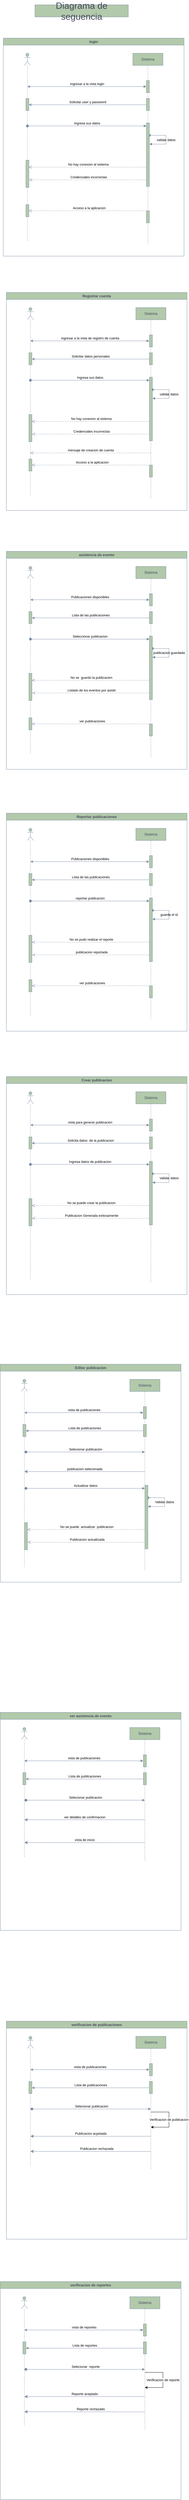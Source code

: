 <mxfile version="24.7.17" pages="4">
  <diagram id="buzI6SKwk2k9KhxExr-n" name="Página-3">
    <mxGraphModel dx="1434" dy="744" grid="1" gridSize="10" guides="1" tooltips="1" connect="1" arrows="1" fold="1" page="1" pageScale="1" pageWidth="850" pageHeight="1100" math="0" shadow="0">
      <root>
        <mxCell id="0" />
        <mxCell id="1" parent="0" />
        <mxCell id="J8M93L2bEsj8tCN3hGq4-1" value="Diagrama de seguencia" style="text;html=1;align=center;verticalAlign=middle;whiteSpace=wrap;rounded=0;fontSize=30;fillColor=#B2C9AB;strokeColor=#788AA3;labelBackgroundColor=none;fontColor=#46495D;" parent="1" vertex="1">
          <mxGeometry x="255" y="10" width="310" height="40" as="geometry" />
        </mxCell>
        <mxCell id="J8M93L2bEsj8tCN3hGq4-12" value="" style="shape=umlLifeline;perimeter=lifelinePerimeter;whiteSpace=wrap;html=1;container=1;dropTarget=0;collapsible=0;recursiveResize=0;outlineConnect=0;portConstraint=eastwest;newEdgeStyle={&quot;curved&quot;:0,&quot;rounded&quot;:0};participant=umlActor;labelBackgroundColor=none;fillColor=#B2C9AB;strokeColor=#788AA3;fontColor=#46495D;" parent="1" vertex="1">
          <mxGeometry x="220" y="170" width="20" height="620" as="geometry" />
        </mxCell>
        <mxCell id="J8M93L2bEsj8tCN3hGq4-19" value="" style="html=1;points=[[0,0,0,0,5],[0,1,0,0,-5],[1,0,0,0,5],[1,1,0,0,-5]];perimeter=orthogonalPerimeter;outlineConnect=0;targetShapes=umlLifeline;portConstraint=eastwest;newEdgeStyle={&quot;curved&quot;:0,&quot;rounded&quot;:0};labelBackgroundColor=none;fillColor=#B2C9AB;strokeColor=#788AA3;fontColor=#46495D;" parent="J8M93L2bEsj8tCN3hGq4-12" vertex="1">
          <mxGeometry x="5" y="149" width="10" height="40" as="geometry" />
        </mxCell>
        <mxCell id="J8M93L2bEsj8tCN3hGq4-31" value="" style="html=1;points=[[0,0,0,0,5],[0,1,0,0,-5],[1,0,0,0,5],[1,1,0,0,-5]];perimeter=orthogonalPerimeter;outlineConnect=0;targetShapes=umlLifeline;portConstraint=eastwest;newEdgeStyle={&quot;curved&quot;:0,&quot;rounded&quot;:0};labelBackgroundColor=none;fillColor=#B2C9AB;strokeColor=#788AA3;fontColor=#46495D;" parent="J8M93L2bEsj8tCN3hGq4-12" vertex="1">
          <mxGeometry x="5" y="353" width="10" height="90" as="geometry" />
        </mxCell>
        <mxCell id="2KhzD33llPmcBrbWq6P9-3" value="" style="html=1;points=[[0,0,0,0,5],[0,1,0,0,-5],[1,0,0,0,5],[1,1,0,0,-5]];perimeter=orthogonalPerimeter;outlineConnect=0;targetShapes=umlLifeline;portConstraint=eastwest;newEdgeStyle={&quot;curved&quot;:0,&quot;rounded&quot;:0};labelBackgroundColor=none;fillColor=#B2C9AB;strokeColor=#788AA3;fontColor=#46495D;" parent="J8M93L2bEsj8tCN3hGq4-12" vertex="1">
          <mxGeometry x="5" y="500" width="10" height="40" as="geometry" />
        </mxCell>
        <mxCell id="J8M93L2bEsj8tCN3hGq4-13" value="Sistema" style="shape=umlLifeline;perimeter=lifelinePerimeter;whiteSpace=wrap;html=1;container=1;dropTarget=0;collapsible=0;recursiveResize=0;outlineConnect=0;portConstraint=eastwest;newEdgeStyle={&quot;curved&quot;:0,&quot;rounded&quot;:0};labelBackgroundColor=none;fillColor=#B2C9AB;strokeColor=#788AA3;fontColor=#46495D;" parent="1" vertex="1">
          <mxGeometry x="580" y="170" width="100" height="630" as="geometry" />
        </mxCell>
        <mxCell id="J8M93L2bEsj8tCN3hGq4-16" value="" style="html=1;points=[[0,0,0,0,5],[0,1,0,0,-5],[1,0,0,0,5],[1,1,0,0,-5]];perimeter=orthogonalPerimeter;outlineConnect=0;targetShapes=umlLifeline;portConstraint=eastwest;newEdgeStyle={&quot;curved&quot;:0,&quot;rounded&quot;:0};labelBackgroundColor=none;fillColor=#B2C9AB;strokeColor=#788AA3;fontColor=#46495D;" parent="J8M93L2bEsj8tCN3hGq4-13" vertex="1">
          <mxGeometry x="45" y="90" width="10" height="40" as="geometry" />
        </mxCell>
        <mxCell id="J8M93L2bEsj8tCN3hGq4-18" value="" style="html=1;points=[[0,0,0,0,5],[0,1,0,0,-5],[1,0,0,0,5],[1,1,0,0,-5]];perimeter=orthogonalPerimeter;outlineConnect=0;targetShapes=umlLifeline;portConstraint=eastwest;newEdgeStyle={&quot;curved&quot;:0,&quot;rounded&quot;:0};labelBackgroundColor=none;fillColor=#B2C9AB;strokeColor=#788AA3;fontColor=#46495D;" parent="J8M93L2bEsj8tCN3hGq4-13" vertex="1">
          <mxGeometry x="45" y="149" width="10" height="40" as="geometry" />
        </mxCell>
        <mxCell id="2KhzD33llPmcBrbWq6P9-4" value="" style="html=1;points=[[0,0,0,0,5],[0,1,0,0,-5],[1,0,0,0,5],[1,1,0,0,-5]];perimeter=orthogonalPerimeter;outlineConnect=0;targetShapes=umlLifeline;portConstraint=eastwest;newEdgeStyle={&quot;curved&quot;:0,&quot;rounded&quot;:0};labelBackgroundColor=none;fillColor=#B2C9AB;strokeColor=#788AA3;fontColor=#46495D;" parent="J8M93L2bEsj8tCN3hGq4-13" vertex="1">
          <mxGeometry x="45" y="520" width="10" height="40" as="geometry" />
        </mxCell>
        <mxCell id="J8M93L2bEsj8tCN3hGq4-14" value="Ingresar a la vista login" style="html=1;verticalAlign=bottom;endArrow=block;curved=0;rounded=0;startArrow=classic;startFill=1;labelBackgroundColor=none;strokeColor=#788AA3;fontColor=default;" parent="1" edge="1">
          <mxGeometry width="80" relative="1" as="geometry">
            <mxPoint x="230" y="280" as="sourcePoint" />
            <mxPoint x="624.5" y="280.0" as="targetPoint" />
          </mxGeometry>
        </mxCell>
        <mxCell id="J8M93L2bEsj8tCN3hGq4-20" value="Solicitar user y password" style="html=1;verticalAlign=bottom;endArrow=none;curved=0;rounded=0;startArrow=classic;startFill=1;endFill=0;labelBackgroundColor=none;strokeColor=#788AA3;fontColor=default;" parent="1" target="J8M93L2bEsj8tCN3hGq4-18" edge="1">
          <mxGeometry width="80" relative="1" as="geometry">
            <mxPoint x="235.0" y="340.0" as="sourcePoint" />
            <mxPoint x="634.69" y="340.0" as="targetPoint" />
          </mxGeometry>
        </mxCell>
        <mxCell id="J8M93L2bEsj8tCN3hGq4-23" value="Ingresa sus datos" style="html=1;verticalAlign=bottom;startArrow=oval;startFill=1;endArrow=block;startSize=8;curved=0;rounded=0;labelBackgroundColor=none;strokeColor=#788AA3;fontColor=default;" parent="1" target="2KhzD33llPmcBrbWq6P9-1" edge="1">
          <mxGeometry width="60" relative="1" as="geometry">
            <mxPoint x="230" y="410" as="sourcePoint" />
            <mxPoint x="290" y="410" as="targetPoint" />
          </mxGeometry>
        </mxCell>
        <mxCell id="J8M93L2bEsj8tCN3hGq4-25" value="validar datos" style="html=1;verticalAlign=bottom;startArrow=oval;startFill=1;endArrow=block;startSize=8;rounded=0;edgeStyle=orthogonalEdgeStyle;labelBackgroundColor=none;strokeColor=#788AA3;fontColor=default;" parent="1" source="2KhzD33llPmcBrbWq6P9-1" target="2KhzD33llPmcBrbWq6P9-1" edge="1">
          <mxGeometry x="0.126" width="60" relative="1" as="geometry">
            <mxPoint x="635" y="441" as="sourcePoint" />
            <mxPoint x="640" y="470" as="targetPoint" />
            <Array as="points">
              <mxPoint x="690" y="441" />
              <mxPoint x="690" y="470" />
            </Array>
            <mxPoint as="offset" />
          </mxGeometry>
        </mxCell>
        <mxCell id="J8M93L2bEsj8tCN3hGq4-26" value="No hay conexion al sistema" style="html=1;verticalAlign=bottom;endArrow=open;dashed=1;endSize=8;curved=0;rounded=0;labelBackgroundColor=none;strokeColor=#788AA3;fontColor=default;" parent="1" edge="1">
          <mxGeometry relative="1" as="geometry">
            <mxPoint x="629.5" y="546" as="sourcePoint" />
            <mxPoint x="235" y="546" as="targetPoint" />
          </mxGeometry>
        </mxCell>
        <mxCell id="J8M93L2bEsj8tCN3hGq4-27" value="Credenciales incorrectas" style="html=1;verticalAlign=bottom;endArrow=open;dashed=1;endSize=8;curved=0;rounded=0;labelBackgroundColor=none;strokeColor=#788AA3;fontColor=default;" parent="1" source="J8M93L2bEsj8tCN3hGq4-13" edge="1">
          <mxGeometry relative="1" as="geometry">
            <mxPoint x="636" y="588" as="sourcePoint" />
            <mxPoint x="236" y="588" as="targetPoint" />
          </mxGeometry>
        </mxCell>
        <mxCell id="J8M93L2bEsj8tCN3hGq4-30" value="Acceso a la aplicacion" style="html=1;verticalAlign=bottom;endArrow=open;dashed=1;endSize=8;curved=0;rounded=0;labelBackgroundColor=none;strokeColor=#788AA3;fontColor=default;" parent="1" edge="1">
          <mxGeometry x="0.001" relative="1" as="geometry">
            <mxPoint x="634.5" y="690" as="sourcePoint" />
            <mxPoint x="235" y="690" as="targetPoint" />
            <mxPoint as="offset" />
          </mxGeometry>
        </mxCell>
        <mxCell id="2KhzD33llPmcBrbWq6P9-1" value="" style="html=1;points=[[0,0,0,0,5],[0,1,0,0,-5],[1,0,0,0,5],[1,1,0,0,-5]];perimeter=orthogonalPerimeter;outlineConnect=0;targetShapes=umlLifeline;portConstraint=eastwest;newEdgeStyle={&quot;curved&quot;:0,&quot;rounded&quot;:0};labelBackgroundColor=none;fillColor=#B2C9AB;strokeColor=#788AA3;fontColor=#46495D;" parent="1" vertex="1">
          <mxGeometry x="625" y="400" width="10" height="210" as="geometry" />
        </mxCell>
        <mxCell id="2KhzD33llPmcBrbWq6P9-6" value="login" style="swimlane;whiteSpace=wrap;html=1;strokeColor=#788AA3;fontColor=#46495D;fillColor=#B2C9AB;labelBackgroundColor=none;" parent="1" vertex="1">
          <mxGeometry x="150" y="120" width="600" height="720" as="geometry" />
        </mxCell>
        <mxCell id="QowTnjjOBjvaPBl6DQ3A-20" value="" style="shape=umlLifeline;perimeter=lifelinePerimeter;whiteSpace=wrap;html=1;container=1;dropTarget=0;collapsible=0;recursiveResize=0;outlineConnect=0;portConstraint=eastwest;newEdgeStyle={&quot;curved&quot;:0,&quot;rounded&quot;:0};participant=umlActor;labelBackgroundColor=none;fillColor=#B2C9AB;strokeColor=#788AA3;fontColor=#46495D;" parent="1" vertex="1">
          <mxGeometry x="230" y="1010" width="20" height="620" as="geometry" />
        </mxCell>
        <mxCell id="QowTnjjOBjvaPBl6DQ3A-21" value="" style="html=1;points=[[0,0,0,0,5],[0,1,0,0,-5],[1,0,0,0,5],[1,1,0,0,-5]];perimeter=orthogonalPerimeter;outlineConnect=0;targetShapes=umlLifeline;portConstraint=eastwest;newEdgeStyle={&quot;curved&quot;:0,&quot;rounded&quot;:0};labelBackgroundColor=none;fillColor=#B2C9AB;strokeColor=#788AA3;fontColor=#46495D;" parent="QowTnjjOBjvaPBl6DQ3A-20" vertex="1">
          <mxGeometry x="5" y="149" width="10" height="40" as="geometry" />
        </mxCell>
        <mxCell id="QowTnjjOBjvaPBl6DQ3A-22" value="" style="html=1;points=[[0,0,0,0,5],[0,1,0,0,-5],[1,0,0,0,5],[1,1,0,0,-5]];perimeter=orthogonalPerimeter;outlineConnect=0;targetShapes=umlLifeline;portConstraint=eastwest;newEdgeStyle={&quot;curved&quot;:0,&quot;rounded&quot;:0};labelBackgroundColor=none;fillColor=#B2C9AB;strokeColor=#788AA3;fontColor=#46495D;" parent="QowTnjjOBjvaPBl6DQ3A-20" vertex="1">
          <mxGeometry x="5" y="353" width="10" height="90" as="geometry" />
        </mxCell>
        <mxCell id="QowTnjjOBjvaPBl6DQ3A-23" value="" style="html=1;points=[[0,0,0,0,5],[0,1,0,0,-5],[1,0,0,0,5],[1,1,0,0,-5]];perimeter=orthogonalPerimeter;outlineConnect=0;targetShapes=umlLifeline;portConstraint=eastwest;newEdgeStyle={&quot;curved&quot;:0,&quot;rounded&quot;:0};labelBackgroundColor=none;fillColor=#B2C9AB;strokeColor=#788AA3;fontColor=#46495D;" parent="QowTnjjOBjvaPBl6DQ3A-20" vertex="1">
          <mxGeometry x="5" y="500" width="10" height="40" as="geometry" />
        </mxCell>
        <mxCell id="QowTnjjOBjvaPBl6DQ3A-24" value="Sistema" style="shape=umlLifeline;perimeter=lifelinePerimeter;whiteSpace=wrap;html=1;container=1;dropTarget=0;collapsible=0;recursiveResize=0;outlineConnect=0;portConstraint=eastwest;newEdgeStyle={&quot;curved&quot;:0,&quot;rounded&quot;:0};labelBackgroundColor=none;fillColor=#B2C9AB;strokeColor=#788AA3;fontColor=#46495D;" parent="1" vertex="1">
          <mxGeometry x="590" y="1010" width="100" height="630" as="geometry" />
        </mxCell>
        <mxCell id="QowTnjjOBjvaPBl6DQ3A-25" value="" style="html=1;points=[[0,0,0,0,5],[0,1,0,0,-5],[1,0,0,0,5],[1,1,0,0,-5]];perimeter=orthogonalPerimeter;outlineConnect=0;targetShapes=umlLifeline;portConstraint=eastwest;newEdgeStyle={&quot;curved&quot;:0,&quot;rounded&quot;:0};labelBackgroundColor=none;fillColor=#B2C9AB;strokeColor=#788AA3;fontColor=#46495D;" parent="QowTnjjOBjvaPBl6DQ3A-24" vertex="1">
          <mxGeometry x="45" y="90" width="10" height="40" as="geometry" />
        </mxCell>
        <mxCell id="QowTnjjOBjvaPBl6DQ3A-26" value="" style="html=1;points=[[0,0,0,0,5],[0,1,0,0,-5],[1,0,0,0,5],[1,1,0,0,-5]];perimeter=orthogonalPerimeter;outlineConnect=0;targetShapes=umlLifeline;portConstraint=eastwest;newEdgeStyle={&quot;curved&quot;:0,&quot;rounded&quot;:0};labelBackgroundColor=none;fillColor=#B2C9AB;strokeColor=#788AA3;fontColor=#46495D;" parent="QowTnjjOBjvaPBl6DQ3A-24" vertex="1">
          <mxGeometry x="45" y="149" width="10" height="40" as="geometry" />
        </mxCell>
        <mxCell id="QowTnjjOBjvaPBl6DQ3A-27" value="" style="html=1;points=[[0,0,0,0,5],[0,1,0,0,-5],[1,0,0,0,5],[1,1,0,0,-5]];perimeter=orthogonalPerimeter;outlineConnect=0;targetShapes=umlLifeline;portConstraint=eastwest;newEdgeStyle={&quot;curved&quot;:0,&quot;rounded&quot;:0};labelBackgroundColor=none;fillColor=#B2C9AB;strokeColor=#788AA3;fontColor=#46495D;" parent="QowTnjjOBjvaPBl6DQ3A-24" vertex="1">
          <mxGeometry x="45" y="520" width="10" height="40" as="geometry" />
        </mxCell>
        <mxCell id="QowTnjjOBjvaPBl6DQ3A-28" value="ingresar a la vista de registro de cuenta" style="html=1;verticalAlign=bottom;endArrow=block;curved=0;rounded=0;startArrow=classic;startFill=1;labelBackgroundColor=none;strokeColor=#788AA3;fontColor=default;" parent="1" edge="1">
          <mxGeometry width="80" relative="1" as="geometry">
            <mxPoint x="240" y="1120" as="sourcePoint" />
            <mxPoint x="634.5" y="1120" as="targetPoint" />
          </mxGeometry>
        </mxCell>
        <mxCell id="QowTnjjOBjvaPBl6DQ3A-29" value="Solicitar datos personales" style="html=1;verticalAlign=bottom;endArrow=none;curved=0;rounded=0;startArrow=classic;startFill=1;endFill=0;labelBackgroundColor=none;strokeColor=#788AA3;fontColor=default;" parent="1" target="QowTnjjOBjvaPBl6DQ3A-26" edge="1">
          <mxGeometry width="80" relative="1" as="geometry">
            <mxPoint x="245.0" y="1180" as="sourcePoint" />
            <mxPoint x="644.69" y="1180" as="targetPoint" />
          </mxGeometry>
        </mxCell>
        <mxCell id="QowTnjjOBjvaPBl6DQ3A-30" value="Ingresa sus datos" style="html=1;verticalAlign=bottom;startArrow=oval;startFill=1;endArrow=block;startSize=8;curved=0;rounded=0;labelBackgroundColor=none;strokeColor=#788AA3;fontColor=default;" parent="1" target="QowTnjjOBjvaPBl6DQ3A-35" edge="1">
          <mxGeometry width="60" relative="1" as="geometry">
            <mxPoint x="240" y="1250" as="sourcePoint" />
            <mxPoint x="300" y="1250" as="targetPoint" />
          </mxGeometry>
        </mxCell>
        <mxCell id="QowTnjjOBjvaPBl6DQ3A-31" value="validar datos" style="html=1;verticalAlign=bottom;startArrow=oval;startFill=1;endArrow=block;startSize=8;rounded=0;edgeStyle=orthogonalEdgeStyle;labelBackgroundColor=none;strokeColor=#788AA3;fontColor=default;" parent="1" source="QowTnjjOBjvaPBl6DQ3A-35" target="QowTnjjOBjvaPBl6DQ3A-35" edge="1">
          <mxGeometry x="0.126" width="60" relative="1" as="geometry">
            <mxPoint x="645" y="1281" as="sourcePoint" />
            <mxPoint x="650" y="1310" as="targetPoint" />
            <Array as="points">
              <mxPoint x="700" y="1281" />
              <mxPoint x="700" y="1310" />
            </Array>
            <mxPoint as="offset" />
          </mxGeometry>
        </mxCell>
        <mxCell id="QowTnjjOBjvaPBl6DQ3A-32" value="No hay conexion al sistema" style="html=1;verticalAlign=bottom;endArrow=open;dashed=1;endSize=8;curved=0;rounded=0;labelBackgroundColor=none;strokeColor=#788AA3;fontColor=default;" parent="1" edge="1">
          <mxGeometry relative="1" as="geometry">
            <mxPoint x="639.5" y="1386" as="sourcePoint" />
            <mxPoint x="245" y="1386" as="targetPoint" />
          </mxGeometry>
        </mxCell>
        <mxCell id="QowTnjjOBjvaPBl6DQ3A-33" value="Credenciales incorrectas" style="html=1;verticalAlign=bottom;endArrow=open;dashed=1;endSize=8;curved=0;rounded=0;labelBackgroundColor=none;strokeColor=#788AA3;fontColor=default;" parent="1" source="QowTnjjOBjvaPBl6DQ3A-24" edge="1">
          <mxGeometry relative="1" as="geometry">
            <mxPoint x="646" y="1428" as="sourcePoint" />
            <mxPoint x="246" y="1428" as="targetPoint" />
          </mxGeometry>
        </mxCell>
        <mxCell id="QowTnjjOBjvaPBl6DQ3A-34" value="Acceso a la aplicacion" style="html=1;verticalAlign=bottom;endArrow=open;dashed=1;endSize=8;curved=0;rounded=0;labelBackgroundColor=none;strokeColor=#788AA3;fontColor=default;" parent="1" edge="1">
          <mxGeometry x="0.001" relative="1" as="geometry">
            <mxPoint x="644.5" y="1530" as="sourcePoint" />
            <mxPoint x="245" y="1530" as="targetPoint" />
            <mxPoint as="offset" />
          </mxGeometry>
        </mxCell>
        <mxCell id="QowTnjjOBjvaPBl6DQ3A-35" value="" style="html=1;points=[[0,0,0,0,5],[0,1,0,0,-5],[1,0,0,0,5],[1,1,0,0,-5]];perimeter=orthogonalPerimeter;outlineConnect=0;targetShapes=umlLifeline;portConstraint=eastwest;newEdgeStyle={&quot;curved&quot;:0,&quot;rounded&quot;:0};labelBackgroundColor=none;fillColor=#B2C9AB;strokeColor=#788AA3;fontColor=#46495D;" parent="1" vertex="1">
          <mxGeometry x="635" y="1240" width="10" height="210" as="geometry" />
        </mxCell>
        <mxCell id="QowTnjjOBjvaPBl6DQ3A-36" value="Registrar cuenta" style="swimlane;whiteSpace=wrap;html=1;strokeColor=#788AA3;fontColor=#46495D;fillColor=#B2C9AB;labelBackgroundColor=none;" parent="1" vertex="1">
          <mxGeometry x="160" y="960" width="600" height="720" as="geometry" />
        </mxCell>
        <mxCell id="h87TslSaKPxz8p0QSRcV-53" value="mensaje de creacion de cuenta" style="html=1;verticalAlign=bottom;endArrow=open;dashed=1;endSize=8;curved=0;rounded=0;labelBackgroundColor=none;strokeColor=#788AA3;fontColor=default;" parent="QowTnjjOBjvaPBl6DQ3A-36" edge="1">
          <mxGeometry x="0.001" relative="1" as="geometry">
            <mxPoint x="479.5" y="530" as="sourcePoint" />
            <mxPoint x="80" y="530" as="targetPoint" />
            <mxPoint as="offset" />
          </mxGeometry>
        </mxCell>
        <mxCell id="h87TslSaKPxz8p0QSRcV-54" value="" style="shape=umlLifeline;perimeter=lifelinePerimeter;whiteSpace=wrap;html=1;container=1;dropTarget=0;collapsible=0;recursiveResize=0;outlineConnect=0;portConstraint=eastwest;newEdgeStyle={&quot;curved&quot;:0,&quot;rounded&quot;:0};participant=umlActor;labelBackgroundColor=none;fillColor=#B2C9AB;strokeColor=#788AA3;fontColor=#46495D;" parent="1" vertex="1">
          <mxGeometry x="230" y="1865" width="20" height="620" as="geometry" />
        </mxCell>
        <mxCell id="h87TslSaKPxz8p0QSRcV-55" value="" style="html=1;points=[[0,0,0,0,5],[0,1,0,0,-5],[1,0,0,0,5],[1,1,0,0,-5]];perimeter=orthogonalPerimeter;outlineConnect=0;targetShapes=umlLifeline;portConstraint=eastwest;newEdgeStyle={&quot;curved&quot;:0,&quot;rounded&quot;:0};labelBackgroundColor=none;fillColor=#B2C9AB;strokeColor=#788AA3;fontColor=#46495D;" parent="h87TslSaKPxz8p0QSRcV-54" vertex="1">
          <mxGeometry x="5" y="149" width="10" height="40" as="geometry" />
        </mxCell>
        <mxCell id="h87TslSaKPxz8p0QSRcV-56" value="" style="html=1;points=[[0,0,0,0,5],[0,1,0,0,-5],[1,0,0,0,5],[1,1,0,0,-5]];perimeter=orthogonalPerimeter;outlineConnect=0;targetShapes=umlLifeline;portConstraint=eastwest;newEdgeStyle={&quot;curved&quot;:0,&quot;rounded&quot;:0};labelBackgroundColor=none;fillColor=#B2C9AB;strokeColor=#788AA3;fontColor=#46495D;" parent="h87TslSaKPxz8p0QSRcV-54" vertex="1">
          <mxGeometry x="5" y="353" width="10" height="90" as="geometry" />
        </mxCell>
        <mxCell id="h87TslSaKPxz8p0QSRcV-57" value="" style="html=1;points=[[0,0,0,0,5],[0,1,0,0,-5],[1,0,0,0,5],[1,1,0,0,-5]];perimeter=orthogonalPerimeter;outlineConnect=0;targetShapes=umlLifeline;portConstraint=eastwest;newEdgeStyle={&quot;curved&quot;:0,&quot;rounded&quot;:0};labelBackgroundColor=none;fillColor=#B2C9AB;strokeColor=#788AA3;fontColor=#46495D;" parent="h87TslSaKPxz8p0QSRcV-54" vertex="1">
          <mxGeometry x="5" y="500" width="10" height="40" as="geometry" />
        </mxCell>
        <mxCell id="h87TslSaKPxz8p0QSRcV-58" value="Sistema" style="shape=umlLifeline;perimeter=lifelinePerimeter;whiteSpace=wrap;html=1;container=1;dropTarget=0;collapsible=0;recursiveResize=0;outlineConnect=0;portConstraint=eastwest;newEdgeStyle={&quot;curved&quot;:0,&quot;rounded&quot;:0};labelBackgroundColor=none;fillColor=#B2C9AB;strokeColor=#788AA3;fontColor=#46495D;" parent="1" vertex="1">
          <mxGeometry x="590" y="1865" width="100" height="630" as="geometry" />
        </mxCell>
        <mxCell id="h87TslSaKPxz8p0QSRcV-59" value="" style="html=1;points=[[0,0,0,0,5],[0,1,0,0,-5],[1,0,0,0,5],[1,1,0,0,-5]];perimeter=orthogonalPerimeter;outlineConnect=0;targetShapes=umlLifeline;portConstraint=eastwest;newEdgeStyle={&quot;curved&quot;:0,&quot;rounded&quot;:0};labelBackgroundColor=none;fillColor=#B2C9AB;strokeColor=#788AA3;fontColor=#46495D;" parent="h87TslSaKPxz8p0QSRcV-58" vertex="1">
          <mxGeometry x="45" y="90" width="10" height="40" as="geometry" />
        </mxCell>
        <mxCell id="h87TslSaKPxz8p0QSRcV-60" value="" style="html=1;points=[[0,0,0,0,5],[0,1,0,0,-5],[1,0,0,0,5],[1,1,0,0,-5]];perimeter=orthogonalPerimeter;outlineConnect=0;targetShapes=umlLifeline;portConstraint=eastwest;newEdgeStyle={&quot;curved&quot;:0,&quot;rounded&quot;:0};labelBackgroundColor=none;fillColor=#B2C9AB;strokeColor=#788AA3;fontColor=#46495D;" parent="h87TslSaKPxz8p0QSRcV-58" vertex="1">
          <mxGeometry x="45" y="149" width="10" height="40" as="geometry" />
        </mxCell>
        <mxCell id="h87TslSaKPxz8p0QSRcV-61" value="" style="html=1;points=[[0,0,0,0,5],[0,1,0,0,-5],[1,0,0,0,5],[1,1,0,0,-5]];perimeter=orthogonalPerimeter;outlineConnect=0;targetShapes=umlLifeline;portConstraint=eastwest;newEdgeStyle={&quot;curved&quot;:0,&quot;rounded&quot;:0};labelBackgroundColor=none;fillColor=#B2C9AB;strokeColor=#788AA3;fontColor=#46495D;" parent="h87TslSaKPxz8p0QSRcV-58" vertex="1">
          <mxGeometry x="45" y="520" width="10" height="40" as="geometry" />
        </mxCell>
        <mxCell id="h87TslSaKPxz8p0QSRcV-62" value="Publicaciones disponibles" style="html=1;verticalAlign=bottom;endArrow=block;curved=0;rounded=0;startArrow=classic;startFill=1;labelBackgroundColor=none;strokeColor=#788AA3;fontColor=default;" parent="1" edge="1">
          <mxGeometry x="-0.0" width="80" relative="1" as="geometry">
            <mxPoint x="240" y="1975" as="sourcePoint" />
            <mxPoint x="634.5" y="1975" as="targetPoint" />
            <mxPoint as="offset" />
          </mxGeometry>
        </mxCell>
        <mxCell id="h87TslSaKPxz8p0QSRcV-63" value="Lista de las publicaciones" style="html=1;verticalAlign=bottom;endArrow=none;curved=0;rounded=0;startArrow=classic;startFill=1;endFill=0;labelBackgroundColor=none;strokeColor=#788AA3;fontColor=default;" parent="1" target="h87TslSaKPxz8p0QSRcV-60" edge="1">
          <mxGeometry x="0.001" width="80" relative="1" as="geometry">
            <mxPoint x="245.0" y="2035" as="sourcePoint" />
            <mxPoint x="644.69" y="2035" as="targetPoint" />
            <mxPoint as="offset" />
          </mxGeometry>
        </mxCell>
        <mxCell id="h87TslSaKPxz8p0QSRcV-64" value="Seleccionar publicacion " style="html=1;verticalAlign=bottom;startArrow=oval;startFill=1;endArrow=block;startSize=8;curved=0;rounded=0;labelBackgroundColor=none;strokeColor=#788AA3;fontColor=default;" parent="1" target="h87TslSaKPxz8p0QSRcV-69" edge="1">
          <mxGeometry width="60" relative="1" as="geometry">
            <mxPoint x="240" y="2105" as="sourcePoint" />
            <mxPoint x="300" y="2105" as="targetPoint" />
          </mxGeometry>
        </mxCell>
        <mxCell id="h87TslSaKPxz8p0QSRcV-65" value="publicacion guardada" style="html=1;verticalAlign=bottom;startArrow=oval;startFill=1;endArrow=block;startSize=8;rounded=0;edgeStyle=orthogonalEdgeStyle;labelBackgroundColor=none;strokeColor=#788AA3;fontColor=default;" parent="1" source="h87TslSaKPxz8p0QSRcV-69" target="h87TslSaKPxz8p0QSRcV-69" edge="1">
          <mxGeometry x="0.124" width="60" relative="1" as="geometry">
            <mxPoint x="645" y="2136" as="sourcePoint" />
            <mxPoint x="650" y="2165" as="targetPoint" />
            <Array as="points">
              <mxPoint x="700" y="2136" />
              <mxPoint x="700" y="2165" />
            </Array>
            <mxPoint as="offset" />
          </mxGeometry>
        </mxCell>
        <mxCell id="h87TslSaKPxz8p0QSRcV-66" value="No se&amp;nbsp; guardo la publicacion" style="html=1;verticalAlign=bottom;endArrow=open;dashed=1;endSize=8;curved=0;rounded=0;labelBackgroundColor=none;strokeColor=#788AA3;fontColor=default;" parent="1" edge="1">
          <mxGeometry relative="1" as="geometry">
            <mxPoint x="639.5" y="2241" as="sourcePoint" />
            <mxPoint x="245" y="2241" as="targetPoint" />
          </mxGeometry>
        </mxCell>
        <mxCell id="h87TslSaKPxz8p0QSRcV-67" value="Listado de los eventos por asistir" style="html=1;verticalAlign=bottom;endArrow=open;dashed=1;endSize=8;curved=0;rounded=0;labelBackgroundColor=none;strokeColor=#788AA3;fontColor=default;" parent="1" source="h87TslSaKPxz8p0QSRcV-58" edge="1">
          <mxGeometry relative="1" as="geometry">
            <mxPoint x="646" y="2283" as="sourcePoint" />
            <mxPoint x="246" y="2283" as="targetPoint" />
          </mxGeometry>
        </mxCell>
        <mxCell id="h87TslSaKPxz8p0QSRcV-68" value="ver publicaciones" style="html=1;verticalAlign=bottom;endArrow=open;dashed=1;endSize=8;curved=0;rounded=0;labelBackgroundColor=none;strokeColor=#788AA3;fontColor=default;" parent="1" edge="1">
          <mxGeometry x="0.001" relative="1" as="geometry">
            <mxPoint x="644.5" y="2385" as="sourcePoint" />
            <mxPoint x="245" y="2385" as="targetPoint" />
            <mxPoint as="offset" />
          </mxGeometry>
        </mxCell>
        <mxCell id="h87TslSaKPxz8p0QSRcV-69" value="" style="html=1;points=[[0,0,0,0,5],[0,1,0,0,-5],[1,0,0,0,5],[1,1,0,0,-5]];perimeter=orthogonalPerimeter;outlineConnect=0;targetShapes=umlLifeline;portConstraint=eastwest;newEdgeStyle={&quot;curved&quot;:0,&quot;rounded&quot;:0};labelBackgroundColor=none;fillColor=#B2C9AB;strokeColor=#788AA3;fontColor=#46495D;" parent="1" vertex="1">
          <mxGeometry x="635" y="2095" width="10" height="210" as="geometry" />
        </mxCell>
        <mxCell id="h87TslSaKPxz8p0QSRcV-70" value="asistencia de evento" style="swimlane;whiteSpace=wrap;html=1;strokeColor=#788AA3;fontColor=#46495D;fillColor=#B2C9AB;labelBackgroundColor=none;" parent="1" vertex="1">
          <mxGeometry x="160" y="1815" width="600" height="720" as="geometry" />
        </mxCell>
        <mxCell id="h87TslSaKPxz8p0QSRcV-74" value="" style="shape=umlLifeline;perimeter=lifelinePerimeter;whiteSpace=wrap;html=1;container=1;dropTarget=0;collapsible=0;recursiveResize=0;outlineConnect=0;portConstraint=eastwest;newEdgeStyle={&quot;curved&quot;:0,&quot;rounded&quot;:0};participant=umlActor;labelBackgroundColor=none;fillColor=#B2C9AB;strokeColor=#788AA3;fontColor=#46495D;" parent="1" vertex="1">
          <mxGeometry x="230" y="2730" width="20" height="620" as="geometry" />
        </mxCell>
        <mxCell id="h87TslSaKPxz8p0QSRcV-75" value="" style="html=1;points=[[0,0,0,0,5],[0,1,0,0,-5],[1,0,0,0,5],[1,1,0,0,-5]];perimeter=orthogonalPerimeter;outlineConnect=0;targetShapes=umlLifeline;portConstraint=eastwest;newEdgeStyle={&quot;curved&quot;:0,&quot;rounded&quot;:0};labelBackgroundColor=none;fillColor=#B2C9AB;strokeColor=#788AA3;fontColor=#46495D;" parent="h87TslSaKPxz8p0QSRcV-74" vertex="1">
          <mxGeometry x="5" y="149" width="10" height="40" as="geometry" />
        </mxCell>
        <mxCell id="h87TslSaKPxz8p0QSRcV-76" value="" style="html=1;points=[[0,0,0,0,5],[0,1,0,0,-5],[1,0,0,0,5],[1,1,0,0,-5]];perimeter=orthogonalPerimeter;outlineConnect=0;targetShapes=umlLifeline;portConstraint=eastwest;newEdgeStyle={&quot;curved&quot;:0,&quot;rounded&quot;:0};labelBackgroundColor=none;fillColor=#B2C9AB;strokeColor=#788AA3;fontColor=#46495D;" parent="h87TslSaKPxz8p0QSRcV-74" vertex="1">
          <mxGeometry x="5" y="353" width="10" height="90" as="geometry" />
        </mxCell>
        <mxCell id="h87TslSaKPxz8p0QSRcV-77" value="" style="html=1;points=[[0,0,0,0,5],[0,1,0,0,-5],[1,0,0,0,5],[1,1,0,0,-5]];perimeter=orthogonalPerimeter;outlineConnect=0;targetShapes=umlLifeline;portConstraint=eastwest;newEdgeStyle={&quot;curved&quot;:0,&quot;rounded&quot;:0};labelBackgroundColor=none;fillColor=#B2C9AB;strokeColor=#788AA3;fontColor=#46495D;" parent="h87TslSaKPxz8p0QSRcV-74" vertex="1">
          <mxGeometry x="5" y="500" width="10" height="40" as="geometry" />
        </mxCell>
        <mxCell id="h87TslSaKPxz8p0QSRcV-78" value="Sistema" style="shape=umlLifeline;perimeter=lifelinePerimeter;whiteSpace=wrap;html=1;container=1;dropTarget=0;collapsible=0;recursiveResize=0;outlineConnect=0;portConstraint=eastwest;newEdgeStyle={&quot;curved&quot;:0,&quot;rounded&quot;:0};labelBackgroundColor=none;fillColor=#B2C9AB;strokeColor=#788AA3;fontColor=#46495D;" parent="1" vertex="1">
          <mxGeometry x="590" y="2730" width="100" height="630" as="geometry" />
        </mxCell>
        <mxCell id="h87TslSaKPxz8p0QSRcV-79" value="" style="html=1;points=[[0,0,0,0,5],[0,1,0,0,-5],[1,0,0,0,5],[1,1,0,0,-5]];perimeter=orthogonalPerimeter;outlineConnect=0;targetShapes=umlLifeline;portConstraint=eastwest;newEdgeStyle={&quot;curved&quot;:0,&quot;rounded&quot;:0};labelBackgroundColor=none;fillColor=#B2C9AB;strokeColor=#788AA3;fontColor=#46495D;" parent="h87TslSaKPxz8p0QSRcV-78" vertex="1">
          <mxGeometry x="45" y="90" width="10" height="40" as="geometry" />
        </mxCell>
        <mxCell id="h87TslSaKPxz8p0QSRcV-80" value="" style="html=1;points=[[0,0,0,0,5],[0,1,0,0,-5],[1,0,0,0,5],[1,1,0,0,-5]];perimeter=orthogonalPerimeter;outlineConnect=0;targetShapes=umlLifeline;portConstraint=eastwest;newEdgeStyle={&quot;curved&quot;:0,&quot;rounded&quot;:0};labelBackgroundColor=none;fillColor=#B2C9AB;strokeColor=#788AA3;fontColor=#46495D;" parent="h87TslSaKPxz8p0QSRcV-78" vertex="1">
          <mxGeometry x="45" y="149" width="10" height="40" as="geometry" />
        </mxCell>
        <mxCell id="h87TslSaKPxz8p0QSRcV-81" value="" style="html=1;points=[[0,0,0,0,5],[0,1,0,0,-5],[1,0,0,0,5],[1,1,0,0,-5]];perimeter=orthogonalPerimeter;outlineConnect=0;targetShapes=umlLifeline;portConstraint=eastwest;newEdgeStyle={&quot;curved&quot;:0,&quot;rounded&quot;:0};labelBackgroundColor=none;fillColor=#B2C9AB;strokeColor=#788AA3;fontColor=#46495D;" parent="h87TslSaKPxz8p0QSRcV-78" vertex="1">
          <mxGeometry x="45" y="520" width="10" height="40" as="geometry" />
        </mxCell>
        <mxCell id="h87TslSaKPxz8p0QSRcV-82" value="Publicaciones disponibles" style="html=1;verticalAlign=bottom;endArrow=block;curved=0;rounded=0;startArrow=classic;startFill=1;labelBackgroundColor=none;strokeColor=#788AA3;fontColor=default;" parent="1" edge="1">
          <mxGeometry x="-0.0" width="80" relative="1" as="geometry">
            <mxPoint x="240" y="2840" as="sourcePoint" />
            <mxPoint x="634.5" y="2840" as="targetPoint" />
            <mxPoint as="offset" />
          </mxGeometry>
        </mxCell>
        <mxCell id="h87TslSaKPxz8p0QSRcV-83" value="Lista de las publicaciones" style="html=1;verticalAlign=bottom;endArrow=none;curved=0;rounded=0;startArrow=classic;startFill=1;endFill=0;labelBackgroundColor=none;strokeColor=#788AA3;fontColor=default;" parent="1" target="h87TslSaKPxz8p0QSRcV-80" edge="1">
          <mxGeometry x="0.001" width="80" relative="1" as="geometry">
            <mxPoint x="245.0" y="2900" as="sourcePoint" />
            <mxPoint x="644.69" y="2900" as="targetPoint" />
            <mxPoint as="offset" />
          </mxGeometry>
        </mxCell>
        <mxCell id="h87TslSaKPxz8p0QSRcV-84" value="reportar publicacion" style="html=1;verticalAlign=bottom;startArrow=oval;startFill=1;endArrow=block;startSize=8;curved=0;rounded=0;labelBackgroundColor=none;strokeColor=#788AA3;fontColor=default;" parent="1" target="h87TslSaKPxz8p0QSRcV-89" edge="1">
          <mxGeometry width="60" relative="1" as="geometry">
            <mxPoint x="240" y="2970" as="sourcePoint" />
            <mxPoint x="300" y="2970" as="targetPoint" />
          </mxGeometry>
        </mxCell>
        <mxCell id="h87TslSaKPxz8p0QSRcV-85" value="guarda el id" style="html=1;verticalAlign=bottom;startArrow=oval;startFill=1;endArrow=block;startSize=8;rounded=0;edgeStyle=orthogonalEdgeStyle;labelBackgroundColor=none;strokeColor=#788AA3;fontColor=default;" parent="1" source="h87TslSaKPxz8p0QSRcV-89" target="h87TslSaKPxz8p0QSRcV-89" edge="1">
          <mxGeometry x="0.124" width="60" relative="1" as="geometry">
            <mxPoint x="645" y="3001" as="sourcePoint" />
            <mxPoint x="650" y="3030" as="targetPoint" />
            <Array as="points">
              <mxPoint x="700" y="3001" />
              <mxPoint x="700" y="3030" />
            </Array>
            <mxPoint as="offset" />
          </mxGeometry>
        </mxCell>
        <mxCell id="h87TslSaKPxz8p0QSRcV-86" value="No se pudo realizar el reporte" style="html=1;verticalAlign=bottom;endArrow=open;dashed=1;endSize=8;curved=0;rounded=0;labelBackgroundColor=none;strokeColor=#788AA3;fontColor=default;" parent="1" edge="1">
          <mxGeometry relative="1" as="geometry">
            <mxPoint x="639.5" y="3106" as="sourcePoint" />
            <mxPoint x="245" y="3106" as="targetPoint" />
          </mxGeometry>
        </mxCell>
        <mxCell id="h87TslSaKPxz8p0QSRcV-87" value="publicacion reportada" style="html=1;verticalAlign=bottom;endArrow=open;dashed=1;endSize=8;curved=0;rounded=0;labelBackgroundColor=none;strokeColor=#788AA3;fontColor=default;" parent="1" source="h87TslSaKPxz8p0QSRcV-78" edge="1">
          <mxGeometry relative="1" as="geometry">
            <mxPoint x="646" y="3148" as="sourcePoint" />
            <mxPoint x="246" y="3148" as="targetPoint" />
          </mxGeometry>
        </mxCell>
        <mxCell id="h87TslSaKPxz8p0QSRcV-88" value="ver publicaciones" style="html=1;verticalAlign=bottom;endArrow=open;dashed=1;endSize=8;curved=0;rounded=0;labelBackgroundColor=none;strokeColor=#788AA3;fontColor=default;" parent="1" edge="1">
          <mxGeometry x="0.001" relative="1" as="geometry">
            <mxPoint x="644.5" y="3250" as="sourcePoint" />
            <mxPoint x="245" y="3250" as="targetPoint" />
            <mxPoint as="offset" />
          </mxGeometry>
        </mxCell>
        <mxCell id="h87TslSaKPxz8p0QSRcV-89" value="" style="html=1;points=[[0,0,0,0,5],[0,1,0,0,-5],[1,0,0,0,5],[1,1,0,0,-5]];perimeter=orthogonalPerimeter;outlineConnect=0;targetShapes=umlLifeline;portConstraint=eastwest;newEdgeStyle={&quot;curved&quot;:0,&quot;rounded&quot;:0};labelBackgroundColor=none;fillColor=#B2C9AB;strokeColor=#788AA3;fontColor=#46495D;" parent="1" vertex="1">
          <mxGeometry x="635" y="2960" width="10" height="210" as="geometry" />
        </mxCell>
        <mxCell id="h87TslSaKPxz8p0QSRcV-90" value="Reportar publicaciones" style="swimlane;whiteSpace=wrap;html=1;strokeColor=#788AA3;fontColor=#46495D;fillColor=#B2C9AB;labelBackgroundColor=none;" parent="1" vertex="1">
          <mxGeometry x="160" y="2680" width="600" height="720" as="geometry" />
        </mxCell>
        <mxCell id="bOmnN-z6cbvPDSXmuWXl-109" value="" style="shape=umlLifeline;perimeter=lifelinePerimeter;whiteSpace=wrap;html=1;container=1;dropTarget=0;collapsible=0;recursiveResize=0;outlineConnect=0;portConstraint=eastwest;newEdgeStyle={&quot;curved&quot;:0,&quot;rounded&quot;:0};participant=umlActor;labelBackgroundColor=none;fillColor=#B2C9AB;strokeColor=#788AA3;fontColor=#46495D;" parent="1" vertex="1">
          <mxGeometry x="230" y="3600" width="20" height="620" as="geometry" />
        </mxCell>
        <mxCell id="bOmnN-z6cbvPDSXmuWXl-110" value="" style="html=1;points=[[0,0,0,0,5],[0,1,0,0,-5],[1,0,0,0,5],[1,1,0,0,-5]];perimeter=orthogonalPerimeter;outlineConnect=0;targetShapes=umlLifeline;portConstraint=eastwest;newEdgeStyle={&quot;curved&quot;:0,&quot;rounded&quot;:0};labelBackgroundColor=none;fillColor=#B2C9AB;strokeColor=#788AA3;fontColor=#46495D;" parent="bOmnN-z6cbvPDSXmuWXl-109" vertex="1">
          <mxGeometry x="5" y="149" width="10" height="40" as="geometry" />
        </mxCell>
        <mxCell id="bOmnN-z6cbvPDSXmuWXl-111" value="" style="html=1;points=[[0,0,0,0,5],[0,1,0,0,-5],[1,0,0,0,5],[1,1,0,0,-5]];perimeter=orthogonalPerimeter;outlineConnect=0;targetShapes=umlLifeline;portConstraint=eastwest;newEdgeStyle={&quot;curved&quot;:0,&quot;rounded&quot;:0};labelBackgroundColor=none;fillColor=#B2C9AB;strokeColor=#788AA3;fontColor=#46495D;" parent="bOmnN-z6cbvPDSXmuWXl-109" vertex="1">
          <mxGeometry x="5" y="353" width="10" height="90" as="geometry" />
        </mxCell>
        <mxCell id="bOmnN-z6cbvPDSXmuWXl-113" value="Sistema" style="shape=umlLifeline;perimeter=lifelinePerimeter;whiteSpace=wrap;html=1;container=1;dropTarget=0;collapsible=0;recursiveResize=0;outlineConnect=0;portConstraint=eastwest;newEdgeStyle={&quot;curved&quot;:0,&quot;rounded&quot;:0};labelBackgroundColor=none;fillColor=#B2C9AB;strokeColor=#788AA3;fontColor=#46495D;" parent="1" vertex="1">
          <mxGeometry x="590" y="3600" width="100" height="630" as="geometry" />
        </mxCell>
        <mxCell id="bOmnN-z6cbvPDSXmuWXl-114" value="" style="html=1;points=[[0,0,0,0,5],[0,1,0,0,-5],[1,0,0,0,5],[1,1,0,0,-5]];perimeter=orthogonalPerimeter;outlineConnect=0;targetShapes=umlLifeline;portConstraint=eastwest;newEdgeStyle={&quot;curved&quot;:0,&quot;rounded&quot;:0};labelBackgroundColor=none;fillColor=#B2C9AB;strokeColor=#788AA3;fontColor=#46495D;" parent="bOmnN-z6cbvPDSXmuWXl-113" vertex="1">
          <mxGeometry x="45" y="90" width="10" height="40" as="geometry" />
        </mxCell>
        <mxCell id="bOmnN-z6cbvPDSXmuWXl-115" value="" style="html=1;points=[[0,0,0,0,5],[0,1,0,0,-5],[1,0,0,0,5],[1,1,0,0,-5]];perimeter=orthogonalPerimeter;outlineConnect=0;targetShapes=umlLifeline;portConstraint=eastwest;newEdgeStyle={&quot;curved&quot;:0,&quot;rounded&quot;:0};labelBackgroundColor=none;fillColor=#B2C9AB;strokeColor=#788AA3;fontColor=#46495D;" parent="bOmnN-z6cbvPDSXmuWXl-113" vertex="1">
          <mxGeometry x="45" y="149" width="10" height="40" as="geometry" />
        </mxCell>
        <mxCell id="bOmnN-z6cbvPDSXmuWXl-117" value="vista para generar publicacion" style="html=1;verticalAlign=bottom;endArrow=block;curved=0;rounded=0;startArrow=classic;startFill=1;labelBackgroundColor=none;strokeColor=#788AA3;fontColor=default;" parent="1" edge="1">
          <mxGeometry x="-0.0" width="80" relative="1" as="geometry">
            <mxPoint x="240" y="3710" as="sourcePoint" />
            <mxPoint x="634.5" y="3710" as="targetPoint" />
            <mxPoint as="offset" />
          </mxGeometry>
        </mxCell>
        <mxCell id="bOmnN-z6cbvPDSXmuWXl-118" value="Solicita datos&amp;nbsp; de la publicacion" style="html=1;verticalAlign=bottom;endArrow=none;curved=0;rounded=0;startArrow=classic;startFill=1;endFill=0;labelBackgroundColor=none;strokeColor=#788AA3;fontColor=default;" parent="1" target="bOmnN-z6cbvPDSXmuWXl-115" edge="1">
          <mxGeometry width="80" relative="1" as="geometry">
            <mxPoint x="245.0" y="3770" as="sourcePoint" />
            <mxPoint x="644.69" y="3770" as="targetPoint" />
            <mxPoint as="offset" />
          </mxGeometry>
        </mxCell>
        <mxCell id="bOmnN-z6cbvPDSXmuWXl-119" value="Ingresa datos de publicacion" style="html=1;verticalAlign=bottom;startArrow=oval;startFill=1;endArrow=block;startSize=8;curved=0;rounded=0;labelBackgroundColor=none;strokeColor=#788AA3;fontColor=default;" parent="1" target="bOmnN-z6cbvPDSXmuWXl-124" edge="1">
          <mxGeometry width="60" relative="1" as="geometry">
            <mxPoint x="240" y="3840" as="sourcePoint" />
            <mxPoint x="300" y="3840" as="targetPoint" />
          </mxGeometry>
        </mxCell>
        <mxCell id="bOmnN-z6cbvPDSXmuWXl-120" value="Validar datos" style="html=1;verticalAlign=bottom;startArrow=oval;startFill=1;endArrow=block;startSize=8;rounded=0;edgeStyle=orthogonalEdgeStyle;labelBackgroundColor=none;strokeColor=#788AA3;fontColor=default;" parent="1" source="bOmnN-z6cbvPDSXmuWXl-124" target="bOmnN-z6cbvPDSXmuWXl-124" edge="1">
          <mxGeometry x="0.124" width="60" relative="1" as="geometry">
            <mxPoint x="645" y="3871" as="sourcePoint" />
            <mxPoint x="650" y="3900" as="targetPoint" />
            <Array as="points">
              <mxPoint x="700" y="3871" />
              <mxPoint x="700" y="3900" />
            </Array>
            <mxPoint as="offset" />
          </mxGeometry>
        </mxCell>
        <mxCell id="bOmnN-z6cbvPDSXmuWXl-121" value="No se puede crear la publicacion" style="html=1;verticalAlign=bottom;endArrow=open;dashed=1;endSize=8;curved=0;rounded=0;labelBackgroundColor=none;strokeColor=#788AA3;fontColor=default;" parent="1" edge="1">
          <mxGeometry relative="1" as="geometry">
            <mxPoint x="639.5" y="3976" as="sourcePoint" />
            <mxPoint x="245" y="3976" as="targetPoint" />
          </mxGeometry>
        </mxCell>
        <mxCell id="bOmnN-z6cbvPDSXmuWXl-122" value="Publicacion Generada exitosamente" style="html=1;verticalAlign=bottom;endArrow=open;dashed=1;endSize=8;curved=0;rounded=0;labelBackgroundColor=none;strokeColor=#788AA3;fontColor=default;" parent="1" source="bOmnN-z6cbvPDSXmuWXl-113" edge="1">
          <mxGeometry relative="1" as="geometry">
            <mxPoint x="646" y="4018" as="sourcePoint" />
            <mxPoint x="246" y="4018" as="targetPoint" />
          </mxGeometry>
        </mxCell>
        <mxCell id="bOmnN-z6cbvPDSXmuWXl-124" value="" style="html=1;points=[[0,0,0,0,5],[0,1,0,0,-5],[1,0,0,0,5],[1,1,0,0,-5]];perimeter=orthogonalPerimeter;outlineConnect=0;targetShapes=umlLifeline;portConstraint=eastwest;newEdgeStyle={&quot;curved&quot;:0,&quot;rounded&quot;:0};labelBackgroundColor=none;fillColor=#B2C9AB;strokeColor=#788AA3;fontColor=#46495D;" parent="1" vertex="1">
          <mxGeometry x="635" y="3830" width="10" height="210" as="geometry" />
        </mxCell>
        <mxCell id="bOmnN-z6cbvPDSXmuWXl-125" value="Crear publicacion" style="swimlane;whiteSpace=wrap;html=1;strokeColor=#788AA3;fontColor=#46495D;fillColor=#B2C9AB;labelBackgroundColor=none;" parent="1" vertex="1">
          <mxGeometry x="160" y="3550" width="600" height="720" as="geometry" />
        </mxCell>
        <mxCell id="y6w3P3XQLpiQvIqeiF7p-73" value="" style="shape=umlLifeline;perimeter=lifelinePerimeter;whiteSpace=wrap;html=1;container=1;dropTarget=0;collapsible=0;recursiveResize=0;outlineConnect=0;portConstraint=eastwest;newEdgeStyle={&quot;curved&quot;:0,&quot;rounded&quot;:0};participant=umlActor;labelBackgroundColor=none;fillColor=#B2C9AB;strokeColor=#788AA3;fontColor=#46495D;" parent="1" vertex="1">
          <mxGeometry x="210" y="4550" width="20" height="620" as="geometry" />
        </mxCell>
        <mxCell id="y6w3P3XQLpiQvIqeiF7p-74" value="" style="html=1;points=[[0,0,0,0,5],[0,1,0,0,-5],[1,0,0,0,5],[1,1,0,0,-5]];perimeter=orthogonalPerimeter;outlineConnect=0;targetShapes=umlLifeline;portConstraint=eastwest;newEdgeStyle={&quot;curved&quot;:0,&quot;rounded&quot;:0};labelBackgroundColor=none;fillColor=#B2C9AB;strokeColor=#788AA3;fontColor=#46495D;" parent="y6w3P3XQLpiQvIqeiF7p-73" vertex="1">
          <mxGeometry x="5" y="149" width="10" height="40" as="geometry" />
        </mxCell>
        <mxCell id="y6w3P3XQLpiQvIqeiF7p-76" value="Sistema" style="shape=umlLifeline;perimeter=lifelinePerimeter;whiteSpace=wrap;html=1;container=1;dropTarget=0;collapsible=0;recursiveResize=0;outlineConnect=0;portConstraint=eastwest;newEdgeStyle={&quot;curved&quot;:0,&quot;rounded&quot;:0};labelBackgroundColor=none;fillColor=#B2C9AB;strokeColor=#788AA3;fontColor=#46495D;" parent="1" vertex="1">
          <mxGeometry x="570" y="4550" width="100" height="630" as="geometry" />
        </mxCell>
        <mxCell id="y6w3P3XQLpiQvIqeiF7p-77" value="" style="html=1;points=[[0,0,0,0,5],[0,1,0,0,-5],[1,0,0,0,5],[1,1,0,0,-5]];perimeter=orthogonalPerimeter;outlineConnect=0;targetShapes=umlLifeline;portConstraint=eastwest;newEdgeStyle={&quot;curved&quot;:0,&quot;rounded&quot;:0};labelBackgroundColor=none;fillColor=#B2C9AB;strokeColor=#788AA3;fontColor=#46495D;" parent="y6w3P3XQLpiQvIqeiF7p-76" vertex="1">
          <mxGeometry x="45" y="90" width="10" height="40" as="geometry" />
        </mxCell>
        <mxCell id="y6w3P3XQLpiQvIqeiF7p-78" value="" style="html=1;points=[[0,0,0,0,5],[0,1,0,0,-5],[1,0,0,0,5],[1,1,0,0,-5]];perimeter=orthogonalPerimeter;outlineConnect=0;targetShapes=umlLifeline;portConstraint=eastwest;newEdgeStyle={&quot;curved&quot;:0,&quot;rounded&quot;:0};labelBackgroundColor=none;fillColor=#B2C9AB;strokeColor=#788AA3;fontColor=#46495D;" parent="y6w3P3XQLpiQvIqeiF7p-76" vertex="1">
          <mxGeometry x="45" y="149" width="10" height="40" as="geometry" />
        </mxCell>
        <mxCell id="y6w3P3XQLpiQvIqeiF7p-75" value="" style="html=1;points=[[0,0,0,0,5],[0,1,0,0,-5],[1,0,0,0,5],[1,1,0,0,-5]];perimeter=orthogonalPerimeter;outlineConnect=0;targetShapes=umlLifeline;portConstraint=eastwest;newEdgeStyle={&quot;curved&quot;:0,&quot;rounded&quot;:0};labelBackgroundColor=none;fillColor=#B2C9AB;strokeColor=#788AA3;fontColor=#46495D;" parent="y6w3P3XQLpiQvIqeiF7p-76" vertex="1">
          <mxGeometry x="-350" y="473" width="10" height="90" as="geometry" />
        </mxCell>
        <mxCell id="y6w3P3XQLpiQvIqeiF7p-81" value="Actualizar datos" style="html=1;verticalAlign=bottom;startArrow=oval;startFill=1;endArrow=block;startSize=8;curved=0;rounded=0;labelBackgroundColor=none;strokeColor=#788AA3;fontColor=default;" parent="y6w3P3XQLpiQvIqeiF7p-76" target="y6w3P3XQLpiQvIqeiF7p-85" edge="1">
          <mxGeometry width="60" relative="1" as="geometry">
            <mxPoint x="-345" y="360" as="sourcePoint" />
            <mxPoint x="-285" y="360" as="targetPoint" />
          </mxGeometry>
        </mxCell>
        <mxCell id="y6w3P3XQLpiQvIqeiF7p-82" value="Validar datos" style="html=1;verticalAlign=bottom;startArrow=oval;startFill=1;endArrow=block;startSize=8;rounded=0;edgeStyle=orthogonalEdgeStyle;labelBackgroundColor=none;strokeColor=#788AA3;fontColor=default;" parent="y6w3P3XQLpiQvIqeiF7p-76" source="y6w3P3XQLpiQvIqeiF7p-85" target="y6w3P3XQLpiQvIqeiF7p-85" edge="1">
          <mxGeometry x="0.124" width="60" relative="1" as="geometry">
            <mxPoint x="60" y="391" as="sourcePoint" />
            <mxPoint x="65" y="420" as="targetPoint" />
            <Array as="points">
              <mxPoint x="115" y="391" />
              <mxPoint x="115" y="420" />
            </Array>
            <mxPoint as="offset" />
          </mxGeometry>
        </mxCell>
        <mxCell id="y6w3P3XQLpiQvIqeiF7p-83" value="No se puede&amp;nbsp; actualizar&amp;nbsp; publicacion" style="html=1;verticalAlign=bottom;endArrow=open;dashed=1;endSize=8;curved=0;rounded=0;labelBackgroundColor=none;strokeColor=#788AA3;fontColor=default;" parent="y6w3P3XQLpiQvIqeiF7p-76" edge="1">
          <mxGeometry relative="1" as="geometry">
            <mxPoint x="54.5" y="496" as="sourcePoint" />
            <mxPoint x="-340" y="496" as="targetPoint" />
          </mxGeometry>
        </mxCell>
        <mxCell id="y6w3P3XQLpiQvIqeiF7p-84" value="Publicacion actualizada" style="html=1;verticalAlign=bottom;endArrow=open;dashed=1;endSize=8;curved=0;rounded=0;labelBackgroundColor=none;strokeColor=#788AA3;fontColor=default;" parent="y6w3P3XQLpiQvIqeiF7p-76" edge="1">
          <mxGeometry relative="1" as="geometry">
            <mxPoint x="54.5" y="538" as="sourcePoint" />
            <mxPoint x="-339" y="538" as="targetPoint" />
          </mxGeometry>
        </mxCell>
        <mxCell id="y6w3P3XQLpiQvIqeiF7p-85" value="" style="html=1;points=[[0,0,0,0,5],[0,1,0,0,-5],[1,0,0,0,5],[1,1,0,0,-5]];perimeter=orthogonalPerimeter;outlineConnect=0;targetShapes=umlLifeline;portConstraint=eastwest;newEdgeStyle={&quot;curved&quot;:0,&quot;rounded&quot;:0};labelBackgroundColor=none;fillColor=#B2C9AB;strokeColor=#788AA3;fontColor=#46495D;" parent="y6w3P3XQLpiQvIqeiF7p-76" vertex="1">
          <mxGeometry x="50" y="350" width="10" height="210" as="geometry" />
        </mxCell>
        <mxCell id="y6w3P3XQLpiQvIqeiF7p-79" value="vista de publicaciones" style="html=1;verticalAlign=bottom;endArrow=block;curved=0;rounded=0;startArrow=classic;startFill=1;labelBackgroundColor=none;strokeColor=#788AA3;fontColor=default;" parent="1" edge="1">
          <mxGeometry x="-0.0" width="80" relative="1" as="geometry">
            <mxPoint x="220" y="4660" as="sourcePoint" />
            <mxPoint x="614.5" y="4660" as="targetPoint" />
            <mxPoint as="offset" />
          </mxGeometry>
        </mxCell>
        <mxCell id="y6w3P3XQLpiQvIqeiF7p-80" value="Lista de publicaciones" style="html=1;verticalAlign=bottom;endArrow=none;curved=0;rounded=0;startArrow=classic;startFill=1;endFill=0;labelBackgroundColor=none;strokeColor=#788AA3;fontColor=default;" parent="1" target="y6w3P3XQLpiQvIqeiF7p-78" edge="1">
          <mxGeometry width="80" relative="1" as="geometry">
            <mxPoint x="225.0" y="4720" as="sourcePoint" />
            <mxPoint x="624.69" y="4720" as="targetPoint" />
            <mxPoint as="offset" />
          </mxGeometry>
        </mxCell>
        <mxCell id="y6w3P3XQLpiQvIqeiF7p-86" value="Editar publicacion" style="swimlane;whiteSpace=wrap;html=1;strokeColor=#788AA3;fontColor=#46495D;fillColor=#B2C9AB;labelBackgroundColor=none;" parent="1" vertex="1">
          <mxGeometry x="140" y="4500" width="600" height="720" as="geometry" />
        </mxCell>
        <mxCell id="y6w3P3XQLpiQvIqeiF7p-101" value="Selecionar publicacion" style="html=1;verticalAlign=bottom;startArrow=oval;startFill=1;endArrow=block;startSize=8;curved=0;rounded=0;labelBackgroundColor=none;strokeColor=#788AA3;fontColor=default;" parent="y6w3P3XQLpiQvIqeiF7p-86" edge="1">
          <mxGeometry width="60" relative="1" as="geometry">
            <mxPoint x="85" y="290" as="sourcePoint" />
            <mxPoint x="480" y="290" as="targetPoint" />
          </mxGeometry>
        </mxCell>
        <mxCell id="y6w3P3XQLpiQvIqeiF7p-102" value="publicacion selecionada" style="html=1;verticalAlign=bottom;startArrow=classic;startFill=1;endArrow=none;startSize=8;curved=0;rounded=0;labelBackgroundColor=none;strokeColor=#788AA3;fontColor=default;endFill=0;" parent="y6w3P3XQLpiQvIqeiF7p-86" target="y6w3P3XQLpiQvIqeiF7p-76" edge="1">
          <mxGeometry width="60" relative="1" as="geometry">
            <mxPoint x="80" y="354.58" as="sourcePoint" />
            <mxPoint x="475" y="354.58" as="targetPoint" />
          </mxGeometry>
        </mxCell>
        <mxCell id="y6w3P3XQLpiQvIqeiF7p-103" value="" style="shape=umlLifeline;perimeter=lifelinePerimeter;whiteSpace=wrap;html=1;container=1;dropTarget=0;collapsible=0;recursiveResize=0;outlineConnect=0;portConstraint=eastwest;newEdgeStyle={&quot;curved&quot;:0,&quot;rounded&quot;:0};participant=umlActor;labelBackgroundColor=none;fillColor=#B2C9AB;strokeColor=#788AA3;fontColor=#46495D;" parent="1" vertex="1">
          <mxGeometry x="210" y="5700" width="20" height="430" as="geometry" />
        </mxCell>
        <mxCell id="y6w3P3XQLpiQvIqeiF7p-104" value="" style="html=1;points=[[0,0,0,0,5],[0,1,0,0,-5],[1,0,0,0,5],[1,1,0,0,-5]];perimeter=orthogonalPerimeter;outlineConnect=0;targetShapes=umlLifeline;portConstraint=eastwest;newEdgeStyle={&quot;curved&quot;:0,&quot;rounded&quot;:0};labelBackgroundColor=none;fillColor=#B2C9AB;strokeColor=#788AA3;fontColor=#46495D;" parent="y6w3P3XQLpiQvIqeiF7p-103" vertex="1">
          <mxGeometry x="5" y="149" width="10" height="40" as="geometry" />
        </mxCell>
        <mxCell id="y6w3P3XQLpiQvIqeiF7p-105" value="Sistema" style="shape=umlLifeline;perimeter=lifelinePerimeter;whiteSpace=wrap;html=1;container=1;dropTarget=0;collapsible=0;recursiveResize=0;outlineConnect=0;portConstraint=eastwest;newEdgeStyle={&quot;curved&quot;:0,&quot;rounded&quot;:0};labelBackgroundColor=none;fillColor=#B2C9AB;strokeColor=#788AA3;fontColor=#46495D;" parent="1" vertex="1">
          <mxGeometry x="570" y="5700" width="100" height="440" as="geometry" />
        </mxCell>
        <mxCell id="y6w3P3XQLpiQvIqeiF7p-106" value="" style="html=1;points=[[0,0,0,0,5],[0,1,0,0,-5],[1,0,0,0,5],[1,1,0,0,-5]];perimeter=orthogonalPerimeter;outlineConnect=0;targetShapes=umlLifeline;portConstraint=eastwest;newEdgeStyle={&quot;curved&quot;:0,&quot;rounded&quot;:0};labelBackgroundColor=none;fillColor=#B2C9AB;strokeColor=#788AA3;fontColor=#46495D;" parent="y6w3P3XQLpiQvIqeiF7p-105" vertex="1">
          <mxGeometry x="45" y="90" width="10" height="40" as="geometry" />
        </mxCell>
        <mxCell id="y6w3P3XQLpiQvIqeiF7p-107" value="" style="html=1;points=[[0,0,0,0,5],[0,1,0,0,-5],[1,0,0,0,5],[1,1,0,0,-5]];perimeter=orthogonalPerimeter;outlineConnect=0;targetShapes=umlLifeline;portConstraint=eastwest;newEdgeStyle={&quot;curved&quot;:0,&quot;rounded&quot;:0};labelBackgroundColor=none;fillColor=#B2C9AB;strokeColor=#788AA3;fontColor=#46495D;" parent="y6w3P3XQLpiQvIqeiF7p-105" vertex="1">
          <mxGeometry x="45" y="149" width="10" height="40" as="geometry" />
        </mxCell>
        <mxCell id="y6w3P3XQLpiQvIqeiF7p-114" value="vista de publicaciones" style="html=1;verticalAlign=bottom;endArrow=block;curved=0;rounded=0;startArrow=classic;startFill=1;labelBackgroundColor=none;strokeColor=#788AA3;fontColor=default;" parent="1" edge="1">
          <mxGeometry x="-0.0" width="80" relative="1" as="geometry">
            <mxPoint x="220" y="5810" as="sourcePoint" />
            <mxPoint x="614.5" y="5810" as="targetPoint" />
            <mxPoint as="offset" />
          </mxGeometry>
        </mxCell>
        <mxCell id="y6w3P3XQLpiQvIqeiF7p-115" value="Lista de publicaciones" style="html=1;verticalAlign=bottom;endArrow=none;curved=0;rounded=0;startArrow=classic;startFill=1;endFill=0;labelBackgroundColor=none;strokeColor=#788AA3;fontColor=default;" parent="1" target="y6w3P3XQLpiQvIqeiF7p-107" edge="1">
          <mxGeometry width="80" relative="1" as="geometry">
            <mxPoint x="225.0" y="5870" as="sourcePoint" />
            <mxPoint x="624.69" y="5870" as="targetPoint" />
            <mxPoint as="offset" />
          </mxGeometry>
        </mxCell>
        <mxCell id="y6w3P3XQLpiQvIqeiF7p-116" value="ver asistencia de evento" style="swimlane;whiteSpace=wrap;html=1;strokeColor=#788AA3;fontColor=#46495D;fillColor=#B2C9AB;labelBackgroundColor=none;" parent="1" vertex="1">
          <mxGeometry x="140" y="5650" width="600" height="720" as="geometry" />
        </mxCell>
        <mxCell id="y6w3P3XQLpiQvIqeiF7p-117" value="Selecionar publicacion" style="html=1;verticalAlign=bottom;startArrow=oval;startFill=1;endArrow=block;startSize=8;curved=0;rounded=0;labelBackgroundColor=none;strokeColor=#788AA3;fontColor=default;" parent="y6w3P3XQLpiQvIqeiF7p-116" edge="1">
          <mxGeometry width="60" relative="1" as="geometry">
            <mxPoint x="85" y="290" as="sourcePoint" />
            <mxPoint x="480" y="290" as="targetPoint" />
          </mxGeometry>
        </mxCell>
        <mxCell id="y6w3P3XQLpiQvIqeiF7p-118" value="ver detalles de confirmacion" style="html=1;verticalAlign=bottom;startArrow=classic;startFill=1;endArrow=none;startSize=8;curved=0;rounded=0;labelBackgroundColor=none;strokeColor=#788AA3;fontColor=default;endFill=0;" parent="y6w3P3XQLpiQvIqeiF7p-116" target="y6w3P3XQLpiQvIqeiF7p-105" edge="1">
          <mxGeometry width="60" relative="1" as="geometry">
            <mxPoint x="80" y="354.58" as="sourcePoint" />
            <mxPoint x="475" y="354.58" as="targetPoint" />
          </mxGeometry>
        </mxCell>
        <mxCell id="y6w3P3XQLpiQvIqeiF7p-119" value="vista de inicio" style="html=1;verticalAlign=bottom;startArrow=classic;startFill=1;endArrow=none;startSize=8;curved=0;rounded=0;labelBackgroundColor=none;strokeColor=#788AA3;fontColor=default;endFill=0;" parent="y6w3P3XQLpiQvIqeiF7p-116" edge="1">
          <mxGeometry width="60" relative="1" as="geometry">
            <mxPoint x="80" y="430" as="sourcePoint" />
            <mxPoint x="480" y="430.42" as="targetPoint" />
          </mxGeometry>
        </mxCell>
        <mxCell id="GwCM_Tr8YdmOAlnrQiq5-37" value="" style="shape=umlLifeline;perimeter=lifelinePerimeter;whiteSpace=wrap;html=1;container=1;dropTarget=0;collapsible=0;recursiveResize=0;outlineConnect=0;portConstraint=eastwest;newEdgeStyle={&quot;curved&quot;:0,&quot;rounded&quot;:0};participant=umlActor;labelBackgroundColor=none;fillColor=#B2C9AB;strokeColor=#788AA3;fontColor=#46495D;" parent="1" vertex="1">
          <mxGeometry x="230" y="6720" width="20" height="430" as="geometry" />
        </mxCell>
        <mxCell id="GwCM_Tr8YdmOAlnrQiq5-38" value="" style="html=1;points=[[0,0,0,0,5],[0,1,0,0,-5],[1,0,0,0,5],[1,1,0,0,-5]];perimeter=orthogonalPerimeter;outlineConnect=0;targetShapes=umlLifeline;portConstraint=eastwest;newEdgeStyle={&quot;curved&quot;:0,&quot;rounded&quot;:0};labelBackgroundColor=none;fillColor=#B2C9AB;strokeColor=#788AA3;fontColor=#46495D;" parent="GwCM_Tr8YdmOAlnrQiq5-37" vertex="1">
          <mxGeometry x="5" y="149" width="10" height="40" as="geometry" />
        </mxCell>
        <mxCell id="GwCM_Tr8YdmOAlnrQiq5-39" value="Sistema" style="shape=umlLifeline;perimeter=lifelinePerimeter;whiteSpace=wrap;html=1;container=1;dropTarget=0;collapsible=0;recursiveResize=0;outlineConnect=0;portConstraint=eastwest;newEdgeStyle={&quot;curved&quot;:0,&quot;rounded&quot;:0};labelBackgroundColor=none;fillColor=#B2C9AB;strokeColor=#788AA3;fontColor=#46495D;" parent="1" vertex="1">
          <mxGeometry x="590" y="6720" width="100" height="440" as="geometry" />
        </mxCell>
        <mxCell id="GwCM_Tr8YdmOAlnrQiq5-40" value="" style="html=1;points=[[0,0,0,0,5],[0,1,0,0,-5],[1,0,0,0,5],[1,1,0,0,-5]];perimeter=orthogonalPerimeter;outlineConnect=0;targetShapes=umlLifeline;portConstraint=eastwest;newEdgeStyle={&quot;curved&quot;:0,&quot;rounded&quot;:0};labelBackgroundColor=none;fillColor=#B2C9AB;strokeColor=#788AA3;fontColor=#46495D;" parent="GwCM_Tr8YdmOAlnrQiq5-39" vertex="1">
          <mxGeometry x="45" y="90" width="10" height="40" as="geometry" />
        </mxCell>
        <mxCell id="GwCM_Tr8YdmOAlnrQiq5-41" value="" style="html=1;points=[[0,0,0,0,5],[0,1,0,0,-5],[1,0,0,0,5],[1,1,0,0,-5]];perimeter=orthogonalPerimeter;outlineConnect=0;targetShapes=umlLifeline;portConstraint=eastwest;newEdgeStyle={&quot;curved&quot;:0,&quot;rounded&quot;:0};labelBackgroundColor=none;fillColor=#B2C9AB;strokeColor=#788AA3;fontColor=#46495D;" parent="GwCM_Tr8YdmOAlnrQiq5-39" vertex="1">
          <mxGeometry x="45" y="149" width="10" height="40" as="geometry" />
        </mxCell>
        <mxCell id="GwCM_Tr8YdmOAlnrQiq5-42" value="vista de publicaciones" style="html=1;verticalAlign=bottom;endArrow=block;curved=0;rounded=0;startArrow=classic;startFill=1;labelBackgroundColor=none;strokeColor=#788AA3;fontColor=default;" parent="1" edge="1">
          <mxGeometry x="-0.0" width="80" relative="1" as="geometry">
            <mxPoint x="240" y="6830" as="sourcePoint" />
            <mxPoint x="634.5" y="6830" as="targetPoint" />
            <mxPoint as="offset" />
          </mxGeometry>
        </mxCell>
        <mxCell id="GwCM_Tr8YdmOAlnrQiq5-43" value="Lista de publicaciones" style="html=1;verticalAlign=bottom;endArrow=none;curved=0;rounded=0;startArrow=classic;startFill=1;endFill=0;labelBackgroundColor=none;strokeColor=#788AA3;fontColor=default;" parent="1" target="GwCM_Tr8YdmOAlnrQiq5-41" edge="1">
          <mxGeometry width="80" relative="1" as="geometry">
            <mxPoint x="245.0" y="6890" as="sourcePoint" />
            <mxPoint x="644.69" y="6890" as="targetPoint" />
            <mxPoint as="offset" />
          </mxGeometry>
        </mxCell>
        <mxCell id="GwCM_Tr8YdmOAlnrQiq5-44" value="verificacion de publicaciones" style="swimlane;whiteSpace=wrap;html=1;strokeColor=#788AA3;fontColor=#46495D;fillColor=#B2C9AB;labelBackgroundColor=none;" parent="1" vertex="1">
          <mxGeometry x="160" y="6670" width="600" height="720" as="geometry" />
        </mxCell>
        <mxCell id="GwCM_Tr8YdmOAlnrQiq5-45" value="Selecionar publicacion" style="html=1;verticalAlign=bottom;startArrow=oval;startFill=1;endArrow=block;startSize=8;curved=0;rounded=0;labelBackgroundColor=none;strokeColor=#788AA3;fontColor=default;" parent="GwCM_Tr8YdmOAlnrQiq5-44" edge="1">
          <mxGeometry width="60" relative="1" as="geometry">
            <mxPoint x="85" y="290" as="sourcePoint" />
            <mxPoint x="480" y="290" as="targetPoint" />
          </mxGeometry>
        </mxCell>
        <mxCell id="GwCM_Tr8YdmOAlnrQiq5-46" value="Publicacion acpetada" style="html=1;verticalAlign=bottom;startArrow=classic;startFill=1;endArrow=none;startSize=8;curved=0;rounded=0;labelBackgroundColor=none;strokeColor=#788AA3;fontColor=default;endFill=0;" parent="GwCM_Tr8YdmOAlnrQiq5-44" edge="1">
          <mxGeometry x="-0.001" width="60" relative="1" as="geometry">
            <mxPoint x="80" y="380.0" as="sourcePoint" />
            <mxPoint x="479.5" y="380.0" as="targetPoint" />
            <mxPoint as="offset" />
          </mxGeometry>
        </mxCell>
        <mxCell id="GwCM_Tr8YdmOAlnrQiq5-47" value="Publicacion rechazada" style="html=1;verticalAlign=bottom;startArrow=classic;startFill=1;endArrow=none;startSize=8;curved=0;rounded=0;labelBackgroundColor=none;strokeColor=#788AA3;fontColor=default;endFill=0;" parent="GwCM_Tr8YdmOAlnrQiq5-44" edge="1">
          <mxGeometry x="0.1" width="60" relative="1" as="geometry">
            <mxPoint x="80" y="430" as="sourcePoint" />
            <mxPoint x="480" y="430.42" as="targetPoint" />
            <mxPoint as="offset" />
          </mxGeometry>
        </mxCell>
        <mxCell id="GwCM_Tr8YdmOAlnrQiq5-60" value="" style="endArrow=classic;html=1;rounded=0;edgeStyle=orthogonalEdgeStyle;" parent="GwCM_Tr8YdmOAlnrQiq5-44" source="GwCM_Tr8YdmOAlnrQiq5-39" edge="1">
          <mxGeometry width="50" height="50" relative="1" as="geometry">
            <mxPoint x="480" y="320" as="sourcePoint" />
            <mxPoint x="480" y="350" as="targetPoint" />
            <Array as="points">
              <mxPoint x="540" y="300" />
              <mxPoint x="540" y="350" />
            </Array>
          </mxGeometry>
        </mxCell>
        <mxCell id="GwCM_Tr8YdmOAlnrQiq5-61" value="Verificacion de publicacion" style="edgeLabel;html=1;align=center;verticalAlign=middle;resizable=0;points=[];" parent="GwCM_Tr8YdmOAlnrQiq5-60" vertex="1" connectable="0">
          <mxGeometry x="-0.006" relative="1" as="geometry">
            <mxPoint as="offset" />
          </mxGeometry>
        </mxCell>
        <mxCell id="GwCM_Tr8YdmOAlnrQiq5-62" value="" style="shape=umlLifeline;perimeter=lifelinePerimeter;whiteSpace=wrap;html=1;container=1;dropTarget=0;collapsible=0;recursiveResize=0;outlineConnect=0;portConstraint=eastwest;newEdgeStyle={&quot;curved&quot;:0,&quot;rounded&quot;:0};participant=umlActor;labelBackgroundColor=none;fillColor=#B2C9AB;strokeColor=#788AA3;fontColor=#46495D;" parent="1" vertex="1">
          <mxGeometry x="210" y="7580" width="20" height="430" as="geometry" />
        </mxCell>
        <mxCell id="GwCM_Tr8YdmOAlnrQiq5-63" value="" style="html=1;points=[[0,0,0,0,5],[0,1,0,0,-5],[1,0,0,0,5],[1,1,0,0,-5]];perimeter=orthogonalPerimeter;outlineConnect=0;targetShapes=umlLifeline;portConstraint=eastwest;newEdgeStyle={&quot;curved&quot;:0,&quot;rounded&quot;:0};labelBackgroundColor=none;fillColor=#B2C9AB;strokeColor=#788AA3;fontColor=#46495D;" parent="GwCM_Tr8YdmOAlnrQiq5-62" vertex="1">
          <mxGeometry x="5" y="149" width="10" height="40" as="geometry" />
        </mxCell>
        <mxCell id="GwCM_Tr8YdmOAlnrQiq5-64" value="Sistema" style="shape=umlLifeline;perimeter=lifelinePerimeter;whiteSpace=wrap;html=1;container=1;dropTarget=0;collapsible=0;recursiveResize=0;outlineConnect=0;portConstraint=eastwest;newEdgeStyle={&quot;curved&quot;:0,&quot;rounded&quot;:0};labelBackgroundColor=none;fillColor=#B2C9AB;strokeColor=#788AA3;fontColor=#46495D;" parent="1" vertex="1">
          <mxGeometry x="570" y="7580" width="100" height="440" as="geometry" />
        </mxCell>
        <mxCell id="GwCM_Tr8YdmOAlnrQiq5-65" value="" style="html=1;points=[[0,0,0,0,5],[0,1,0,0,-5],[1,0,0,0,5],[1,1,0,0,-5]];perimeter=orthogonalPerimeter;outlineConnect=0;targetShapes=umlLifeline;portConstraint=eastwest;newEdgeStyle={&quot;curved&quot;:0,&quot;rounded&quot;:0};labelBackgroundColor=none;fillColor=#B2C9AB;strokeColor=#788AA3;fontColor=#46495D;" parent="GwCM_Tr8YdmOAlnrQiq5-64" vertex="1">
          <mxGeometry x="45" y="90" width="10" height="40" as="geometry" />
        </mxCell>
        <mxCell id="GwCM_Tr8YdmOAlnrQiq5-66" value="" style="html=1;points=[[0,0,0,0,5],[0,1,0,0,-5],[1,0,0,0,5],[1,1,0,0,-5]];perimeter=orthogonalPerimeter;outlineConnect=0;targetShapes=umlLifeline;portConstraint=eastwest;newEdgeStyle={&quot;curved&quot;:0,&quot;rounded&quot;:0};labelBackgroundColor=none;fillColor=#B2C9AB;strokeColor=#788AA3;fontColor=#46495D;" parent="GwCM_Tr8YdmOAlnrQiq5-64" vertex="1">
          <mxGeometry x="45" y="149" width="10" height="40" as="geometry" />
        </mxCell>
        <mxCell id="GwCM_Tr8YdmOAlnrQiq5-67" value="vista de reportes" style="html=1;verticalAlign=bottom;endArrow=block;curved=0;rounded=0;startArrow=classic;startFill=1;labelBackgroundColor=none;strokeColor=#788AA3;fontColor=default;" parent="1" edge="1">
          <mxGeometry x="-0.0" width="80" relative="1" as="geometry">
            <mxPoint x="220" y="7690" as="sourcePoint" />
            <mxPoint x="614.5" y="7690" as="targetPoint" />
            <mxPoint as="offset" />
          </mxGeometry>
        </mxCell>
        <mxCell id="GwCM_Tr8YdmOAlnrQiq5-68" value="Lista de reportes" style="html=1;verticalAlign=bottom;endArrow=none;curved=0;rounded=0;startArrow=classic;startFill=1;endFill=0;labelBackgroundColor=none;strokeColor=#788AA3;fontColor=default;" parent="1" target="GwCM_Tr8YdmOAlnrQiq5-66" edge="1">
          <mxGeometry width="80" relative="1" as="geometry">
            <mxPoint x="225.0" y="7750" as="sourcePoint" />
            <mxPoint x="624.69" y="7750" as="targetPoint" />
            <mxPoint as="offset" />
          </mxGeometry>
        </mxCell>
        <mxCell id="GwCM_Tr8YdmOAlnrQiq5-69" value="verificacion de reportes" style="swimlane;whiteSpace=wrap;html=1;strokeColor=#788AA3;fontColor=#46495D;fillColor=#B2C9AB;labelBackgroundColor=none;" parent="1" vertex="1">
          <mxGeometry x="140" y="7530" width="600" height="720" as="geometry" />
        </mxCell>
        <mxCell id="GwCM_Tr8YdmOAlnrQiq5-70" value="Selecionar&amp;nbsp; reporte" style="html=1;verticalAlign=bottom;startArrow=oval;startFill=1;endArrow=block;startSize=8;curved=0;rounded=0;labelBackgroundColor=none;strokeColor=#788AA3;fontColor=default;" parent="GwCM_Tr8YdmOAlnrQiq5-69" edge="1">
          <mxGeometry width="60" relative="1" as="geometry">
            <mxPoint x="85" y="290" as="sourcePoint" />
            <mxPoint x="480" y="290" as="targetPoint" />
          </mxGeometry>
        </mxCell>
        <mxCell id="GwCM_Tr8YdmOAlnrQiq5-71" value="Reporte aceptado" style="html=1;verticalAlign=bottom;startArrow=classic;startFill=1;endArrow=none;startSize=8;curved=0;rounded=0;labelBackgroundColor=none;strokeColor=#788AA3;fontColor=default;endFill=0;" parent="GwCM_Tr8YdmOAlnrQiq5-69" edge="1">
          <mxGeometry x="-0.001" width="60" relative="1" as="geometry">
            <mxPoint x="80" y="380.0" as="sourcePoint" />
            <mxPoint x="479.5" y="380.0" as="targetPoint" />
            <mxPoint as="offset" />
          </mxGeometry>
        </mxCell>
        <mxCell id="GwCM_Tr8YdmOAlnrQiq5-72" value="Reporte rechazado" style="html=1;verticalAlign=bottom;startArrow=classic;startFill=1;endArrow=none;startSize=8;curved=0;rounded=0;labelBackgroundColor=none;strokeColor=#788AA3;fontColor=default;endFill=0;" parent="GwCM_Tr8YdmOAlnrQiq5-69" edge="1">
          <mxGeometry x="0.1" width="60" relative="1" as="geometry">
            <mxPoint x="80" y="430" as="sourcePoint" />
            <mxPoint x="480" y="430.42" as="targetPoint" />
            <mxPoint as="offset" />
          </mxGeometry>
        </mxCell>
        <mxCell id="GwCM_Tr8YdmOAlnrQiq5-73" value="" style="endArrow=classic;html=1;rounded=0;edgeStyle=orthogonalEdgeStyle;" parent="GwCM_Tr8YdmOAlnrQiq5-69" source="GwCM_Tr8YdmOAlnrQiq5-64" edge="1">
          <mxGeometry width="50" height="50" relative="1" as="geometry">
            <mxPoint x="480" y="320" as="sourcePoint" />
            <mxPoint x="480" y="350" as="targetPoint" />
            <Array as="points">
              <mxPoint x="540" y="300" />
              <mxPoint x="540" y="350" />
            </Array>
          </mxGeometry>
        </mxCell>
        <mxCell id="GwCM_Tr8YdmOAlnrQiq5-74" value="Verificacion de reporte" style="edgeLabel;html=1;align=center;verticalAlign=middle;resizable=0;points=[];" parent="GwCM_Tr8YdmOAlnrQiq5-73" vertex="1" connectable="0">
          <mxGeometry x="-0.006" relative="1" as="geometry">
            <mxPoint as="offset" />
          </mxGeometry>
        </mxCell>
      </root>
    </mxGraphModel>
  </diagram>
  <diagram name="Página-1" id="O23l04WivF35g_gcMHEg">
    <mxGraphModel dx="3134" dy="1892" grid="1" gridSize="10" guides="1" tooltips="1" connect="1" arrows="1" fold="1" page="1" pageScale="1" pageWidth="850" pageHeight="1100" math="0" shadow="0">
      <root>
        <mxCell id="0" />
        <mxCell id="1" parent="0" />
        <mxCell id="7D0R4irhAcpWO6LwuizC-127" style="edgeStyle=orthogonalEdgeStyle;rounded=0;orthogonalLoop=1;jettySize=auto;html=1;entryX=0;entryY=0.5;entryDx=0;entryDy=0;endArrow=none;endFill=0;fillColor=#d5e8d4;strokeColor=#82b366;" parent="1" source="7D0R4irhAcpWO6LwuizC-1" target="7D0R4irhAcpWO6LwuizC-125" edge="1">
          <mxGeometry relative="1" as="geometry" />
        </mxCell>
        <mxCell id="7D0R4irhAcpWO6LwuizC-150" style="edgeStyle=orthogonalEdgeStyle;rounded=0;orthogonalLoop=1;jettySize=auto;html=1;entryX=1;entryY=0.5;entryDx=0;entryDy=0;endArrow=none;endFill=0;fillColor=#d5e8d4;strokeColor=#82b366;" parent="1" source="7D0R4irhAcpWO6LwuizC-1" target="7D0R4irhAcpWO6LwuizC-138" edge="1">
          <mxGeometry relative="1" as="geometry">
            <Array as="points">
              <mxPoint x="-340" y="75" />
              <mxPoint x="-340" y="285" />
            </Array>
          </mxGeometry>
        </mxCell>
        <mxCell id="7D0R4irhAcpWO6LwuizC-151" style="edgeStyle=orthogonalEdgeStyle;rounded=0;orthogonalLoop=1;jettySize=auto;html=1;endArrow=none;endFill=0;fillColor=#d5e8d4;strokeColor=#82b366;" parent="1" source="7D0R4irhAcpWO6LwuizC-1" target="7D0R4irhAcpWO6LwuizC-139" edge="1">
          <mxGeometry relative="1" as="geometry" />
        </mxCell>
        <mxCell id="7D0R4irhAcpWO6LwuizC-152" style="edgeStyle=orthogonalEdgeStyle;rounded=0;orthogonalLoop=1;jettySize=auto;html=1;entryX=0.5;entryY=0;entryDx=0;entryDy=0;endArrow=none;endFill=0;fillColor=#d5e8d4;strokeColor=#82b366;" parent="1" source="7D0R4irhAcpWO6LwuizC-1" target="7D0R4irhAcpWO6LwuizC-140" edge="1">
          <mxGeometry relative="1" as="geometry" />
        </mxCell>
        <mxCell id="7D0R4irhAcpWO6LwuizC-1" value="user" style="whiteSpace=wrap;html=1;align=center;fillColor=#d5e8d4;strokeColor=#82b366;" parent="1" vertex="1">
          <mxGeometry x="361" y="55" width="100" height="40" as="geometry" />
        </mxCell>
        <mxCell id="7D0R4irhAcpWO6LwuizC-2" value="id_user" style="ellipse;whiteSpace=wrap;html=1;align=center;fontStyle=4;fillColor=#d5e8d4;strokeColor=#82b366;" parent="1" vertex="1">
          <mxGeometry x="60" y="-10" width="100" height="40" as="geometry" />
        </mxCell>
        <mxCell id="7D0R4irhAcpWO6LwuizC-4" value="name" style="ellipse;whiteSpace=wrap;html=1;align=center;fillColor=#d5e8d4;strokeColor=#82b366;" parent="1" vertex="1">
          <mxGeometry x="130" y="-90" width="100" height="40" as="geometry" />
        </mxCell>
        <mxCell id="7D0R4irhAcpWO6LwuizC-5" value="email" style="ellipse;whiteSpace=wrap;html=1;align=center;fillColor=#d5e8d4;strokeColor=#82b366;" parent="1" vertex="1">
          <mxGeometry x="403" y="-175" width="100" height="40" as="geometry" />
        </mxCell>
        <mxCell id="7D0R4irhAcpWO6LwuizC-6" value="password" style="ellipse;whiteSpace=wrap;html=1;align=center;fillColor=#d5e8d4;strokeColor=#82b366;" parent="1" vertex="1">
          <mxGeometry x="536" y="-150" width="100" height="40" as="geometry" />
        </mxCell>
        <mxCell id="7D0R4irhAcpWO6LwuizC-7" value="role" style="ellipse;whiteSpace=wrap;html=1;align=center;fillColor=#d5e8d4;strokeColor=#82b366;" parent="1" vertex="1">
          <mxGeometry x="603" y="-90" width="100" height="40" as="geometry" />
        </mxCell>
        <mxCell id="7D0R4irhAcpWO6LwuizC-9" value="baneado" style="ellipse;whiteSpace=wrap;html=1;align=center;fillColor=#d5e8d4;strokeColor=#82b366;" parent="1" vertex="1">
          <mxGeometry x="650" y="-20" width="100" height="40" as="geometry" />
        </mxCell>
        <mxCell id="7D0R4irhAcpWO6LwuizC-11" style="edgeStyle=none;rounded=0;orthogonalLoop=1;jettySize=auto;html=1;entryX=0.561;entryY=-0.041;entryDx=0;entryDy=0;entryPerimeter=0;startArrow=none;startFill=0;endArrow=none;endFill=0;fillColor=#d5e8d4;strokeColor=#82b366;" parent="1" source="7D0R4irhAcpWO6LwuizC-2" target="7D0R4irhAcpWO6LwuizC-1" edge="1">
          <mxGeometry relative="1" as="geometry" />
        </mxCell>
        <mxCell id="7D0R4irhAcpWO6LwuizC-12" style="edgeStyle=none;rounded=0;orthogonalLoop=1;jettySize=auto;html=1;entryX=0.568;entryY=-0.041;entryDx=0;entryDy=0;entryPerimeter=0;startArrow=none;startFill=0;endArrow=none;endFill=0;fillColor=#d5e8d4;strokeColor=#82b366;" parent="1" source="7D0R4irhAcpWO6LwuizC-4" target="7D0R4irhAcpWO6LwuizC-1" edge="1">
          <mxGeometry relative="1" as="geometry" />
        </mxCell>
        <mxCell id="7D0R4irhAcpWO6LwuizC-13" style="edgeStyle=none;rounded=0;orthogonalLoop=1;jettySize=auto;html=1;entryX=0.561;entryY=0.01;entryDx=0;entryDy=0;entryPerimeter=0;startArrow=none;startFill=0;endArrow=none;endFill=0;fillColor=#d5e8d4;strokeColor=#82b366;" parent="1" source="7D0R4irhAcpWO6LwuizC-5" target="7D0R4irhAcpWO6LwuizC-1" edge="1">
          <mxGeometry relative="1" as="geometry" />
        </mxCell>
        <mxCell id="7D0R4irhAcpWO6LwuizC-15" style="edgeStyle=none;rounded=0;orthogonalLoop=1;jettySize=auto;html=1;entryX=0.547;entryY=0.028;entryDx=0;entryDy=0;entryPerimeter=0;startArrow=none;startFill=0;endArrow=none;endFill=0;fillColor=#d5e8d4;strokeColor=#82b366;" parent="1" source="7D0R4irhAcpWO6LwuizC-6" target="7D0R4irhAcpWO6LwuizC-1" edge="1">
          <mxGeometry relative="1" as="geometry" />
        </mxCell>
        <mxCell id="7D0R4irhAcpWO6LwuizC-16" style="edgeStyle=none;rounded=0;orthogonalLoop=1;jettySize=auto;html=1;entryX=0.554;entryY=-0.059;entryDx=0;entryDy=0;entryPerimeter=0;startArrow=none;startFill=0;endArrow=none;endFill=0;fillColor=#d5e8d4;strokeColor=#82b366;" parent="1" source="7D0R4irhAcpWO6LwuizC-7" target="7D0R4irhAcpWO6LwuizC-1" edge="1">
          <mxGeometry relative="1" as="geometry" />
        </mxCell>
        <mxCell id="7D0R4irhAcpWO6LwuizC-17" style="edgeStyle=none;rounded=0;orthogonalLoop=1;jettySize=auto;html=1;entryX=0.554;entryY=0.01;entryDx=0;entryDy=0;entryPerimeter=0;startArrow=none;startFill=0;endArrow=none;endFill=0;fillColor=#d5e8d4;strokeColor=#82b366;" parent="1" source="7D0R4irhAcpWO6LwuizC-9" target="7D0R4irhAcpWO6LwuizC-1" edge="1">
          <mxGeometry relative="1" as="geometry" />
        </mxCell>
        <mxCell id="7D0R4irhAcpWO6LwuizC-18" value="nikeName" style="ellipse;whiteSpace=wrap;html=1;align=center;fillColor=#d5e8d4;strokeColor=#82b366;" parent="1" vertex="1">
          <mxGeometry x="250" y="-150" width="100" height="40" as="geometry" />
        </mxCell>
        <mxCell id="7D0R4irhAcpWO6LwuizC-19" style="edgeStyle=none;rounded=0;orthogonalLoop=1;jettySize=auto;html=1;entryX=0.55;entryY=0;entryDx=0;entryDy=0;entryPerimeter=0;endArrow=none;endFill=0;fillColor=#d5e8d4;strokeColor=#82b366;" parent="1" source="7D0R4irhAcpWO6LwuizC-18" target="7D0R4irhAcpWO6LwuizC-1" edge="1">
          <mxGeometry relative="1" as="geometry" />
        </mxCell>
        <mxCell id="7D0R4irhAcpWO6LwuizC-128" style="edgeStyle=orthogonalEdgeStyle;rounded=0;orthogonalLoop=1;jettySize=auto;html=1;entryX=1;entryY=0.5;entryDx=0;entryDy=0;endArrow=none;endFill=0;fillColor=#d5e8d4;strokeColor=#82b366;" parent="1" source="7D0R4irhAcpWO6LwuizC-20" target="7D0R4irhAcpWO6LwuizC-125" edge="1">
          <mxGeometry relative="1" as="geometry" />
        </mxCell>
        <mxCell id="7D0R4irhAcpWO6LwuizC-133" style="edgeStyle=orthogonalEdgeStyle;rounded=0;orthogonalLoop=1;jettySize=auto;html=1;entryX=0.5;entryY=0;entryDx=0;entryDy=0;endArrow=none;endFill=0;fillColor=#d5e8d4;strokeColor=#82b366;" parent="1" source="7D0R4irhAcpWO6LwuizC-20" target="7D0R4irhAcpWO6LwuizC-132" edge="1">
          <mxGeometry relative="1" as="geometry" />
        </mxCell>
        <mxCell id="7D0R4irhAcpWO6LwuizC-20" value="publication" style="whiteSpace=wrap;html=1;align=center;fillColor=#d5e8d4;strokeColor=#82b366;" parent="1" vertex="1">
          <mxGeometry x="1530" y="120" width="100" height="30" as="geometry" />
        </mxCell>
        <mxCell id="7D0R4irhAcpWO6LwuizC-21" value="id_publication" style="ellipse;whiteSpace=wrap;html=1;align=center;fontStyle=4;fillColor=#d5e8d4;strokeColor=#82b366;" parent="1" vertex="1">
          <mxGeometry x="1190" y="20" width="100" height="40" as="geometry" />
        </mxCell>
        <mxCell id="7D0R4irhAcpWO6LwuizC-22" value="id_user" style="ellipse;whiteSpace=wrap;html=1;align=center;fillColor=#d5e8d4;strokeColor=#82b366;" parent="1" vertex="1">
          <mxGeometry x="1220" y="-50" width="100" height="40" as="geometry" />
        </mxCell>
        <mxCell id="7D0R4irhAcpWO6LwuizC-23" value="date_time" style="ellipse;whiteSpace=wrap;html=1;align=center;fillColor=#d5e8d4;strokeColor=#82b366;" parent="1" vertex="1">
          <mxGeometry x="1440" y="-210" width="100" height="40" as="geometry" />
        </mxCell>
        <mxCell id="7D0R4irhAcpWO6LwuizC-24" value="confirmed" style="ellipse;whiteSpace=wrap;html=1;align=center;fillColor=#d5e8d4;strokeColor=#82b366;" parent="1" vertex="1">
          <mxGeometry x="1570" y="-210" width="100" height="40" as="geometry" />
        </mxCell>
        <mxCell id="7D0R4irhAcpWO6LwuizC-25" value="capacity" style="ellipse;whiteSpace=wrap;html=1;align=center;fillColor=#d5e8d4;strokeColor=#82b366;" parent="1" vertex="1">
          <mxGeometry x="1700" y="-190" width="100" height="40" as="geometry" />
        </mxCell>
        <mxCell id="7D0R4irhAcpWO6LwuizC-26" value="url" style="ellipse;whiteSpace=wrap;html=1;align=center;fillColor=#d5e8d4;strokeColor=#82b366;" parent="1" vertex="1">
          <mxGeometry x="1780" y="-130" width="100" height="40" as="geometry" />
        </mxCell>
        <mxCell id="7D0R4irhAcpWO6LwuizC-27" style="edgeStyle=none;rounded=0;orthogonalLoop=1;jettySize=auto;html=1;entryX=0.561;entryY=-0.041;entryDx=0;entryDy=0;entryPerimeter=0;startArrow=none;startFill=0;endArrow=none;endFill=0;fillColor=#d5e8d4;strokeColor=#82b366;" parent="1" source="7D0R4irhAcpWO6LwuizC-21" target="7D0R4irhAcpWO6LwuizC-20" edge="1">
          <mxGeometry relative="1" as="geometry" />
        </mxCell>
        <mxCell id="7D0R4irhAcpWO6LwuizC-28" style="edgeStyle=none;rounded=0;orthogonalLoop=1;jettySize=auto;html=1;entryX=0.568;entryY=-0.041;entryDx=0;entryDy=0;entryPerimeter=0;startArrow=none;startFill=0;endArrow=none;endFill=0;fillColor=#d5e8d4;strokeColor=#82b366;" parent="1" source="7D0R4irhAcpWO6LwuizC-22" target="7D0R4irhAcpWO6LwuizC-20" edge="1">
          <mxGeometry relative="1" as="geometry" />
        </mxCell>
        <mxCell id="7D0R4irhAcpWO6LwuizC-29" style="edgeStyle=none;rounded=0;orthogonalLoop=1;jettySize=auto;html=1;entryX=0.561;entryY=0.01;entryDx=0;entryDy=0;entryPerimeter=0;startArrow=none;startFill=0;endArrow=none;endFill=0;fillColor=#d5e8d4;strokeColor=#82b366;" parent="1" source="7D0R4irhAcpWO6LwuizC-23" target="7D0R4irhAcpWO6LwuizC-20" edge="1">
          <mxGeometry relative="1" as="geometry" />
        </mxCell>
        <mxCell id="7D0R4irhAcpWO6LwuizC-30" style="edgeStyle=none;rounded=0;orthogonalLoop=1;jettySize=auto;html=1;entryX=0.547;entryY=0.028;entryDx=0;entryDy=0;entryPerimeter=0;startArrow=none;startFill=0;endArrow=none;endFill=0;fillColor=#d5e8d4;strokeColor=#82b366;" parent="1" source="7D0R4irhAcpWO6LwuizC-24" target="7D0R4irhAcpWO6LwuizC-20" edge="1">
          <mxGeometry relative="1" as="geometry" />
        </mxCell>
        <mxCell id="7D0R4irhAcpWO6LwuizC-31" style="edgeStyle=none;rounded=0;orthogonalLoop=1;jettySize=auto;html=1;entryX=0.554;entryY=-0.059;entryDx=0;entryDy=0;entryPerimeter=0;startArrow=none;startFill=0;endArrow=none;endFill=0;fillColor=#d5e8d4;strokeColor=#82b366;" parent="1" source="7D0R4irhAcpWO6LwuizC-25" target="7D0R4irhAcpWO6LwuizC-20" edge="1">
          <mxGeometry relative="1" as="geometry" />
        </mxCell>
        <mxCell id="7D0R4irhAcpWO6LwuizC-32" style="edgeStyle=none;rounded=0;orthogonalLoop=1;jettySize=auto;html=1;entryX=0.554;entryY=0.01;entryDx=0;entryDy=0;entryPerimeter=0;startArrow=none;startFill=0;endArrow=none;endFill=0;fillColor=#d5e8d4;strokeColor=#82b366;" parent="1" source="7D0R4irhAcpWO6LwuizC-26" target="7D0R4irhAcpWO6LwuizC-20" edge="1">
          <mxGeometry relative="1" as="geometry" />
        </mxCell>
        <mxCell id="7D0R4irhAcpWO6LwuizC-33" value="address" style="ellipse;whiteSpace=wrap;html=1;align=center;fillColor=#d5e8d4;strokeColor=#82b366;" parent="1" vertex="1">
          <mxGeometry x="1330" y="-170" width="100" height="40" as="geometry" />
        </mxCell>
        <mxCell id="7D0R4irhAcpWO6LwuizC-34" style="edgeStyle=none;rounded=0;orthogonalLoop=1;jettySize=auto;html=1;entryX=0.55;entryY=0;entryDx=0;entryDy=0;entryPerimeter=0;endArrow=none;endFill=0;fillColor=#d5e8d4;strokeColor=#82b366;" parent="1" source="7D0R4irhAcpWO6LwuizC-33" target="7D0R4irhAcpWO6LwuizC-20" edge="1">
          <mxGeometry relative="1" as="geometry" />
        </mxCell>
        <mxCell id="7D0R4irhAcpWO6LwuizC-37" value="state" style="ellipse;whiteSpace=wrap;html=1;align=center;fillColor=#d5e8d4;strokeColor=#82b366;" parent="1" vertex="1">
          <mxGeometry x="1840" y="-50" width="100" height="40" as="geometry" />
        </mxCell>
        <mxCell id="7D0R4irhAcpWO6LwuizC-38" style="edgeStyle=none;rounded=0;orthogonalLoop=1;jettySize=auto;html=1;entryX=0.568;entryY=0.079;entryDx=0;entryDy=0;entryPerimeter=0;endArrow=none;endFill=0;fillColor=#d5e8d4;strokeColor=#82b366;" parent="1" source="7D0R4irhAcpWO6LwuizC-37" target="7D0R4irhAcpWO6LwuizC-20" edge="1">
          <mxGeometry relative="1" as="geometry" />
        </mxCell>
        <mxCell id="7D0R4irhAcpWO6LwuizC-39" value="info_event" style="ellipse;whiteSpace=wrap;html=1;align=center;fillColor=#d5e8d4;strokeColor=#82b366;" parent="1" vertex="1">
          <mxGeometry x="1263" y="-120" width="100" height="40" as="geometry" />
        </mxCell>
        <mxCell id="7D0R4irhAcpWO6LwuizC-40" style="edgeStyle=none;rounded=0;orthogonalLoop=1;jettySize=auto;html=1;entryX=0.57;entryY=0.167;entryDx=0;entryDy=0;entryPerimeter=0;endArrow=none;endFill=0;fillColor=#d5e8d4;strokeColor=#82b366;" parent="1" source="7D0R4irhAcpWO6LwuizC-39" target="7D0R4irhAcpWO6LwuizC-20" edge="1">
          <mxGeometry relative="1" as="geometry" />
        </mxCell>
        <mxCell id="7D0R4irhAcpWO6LwuizC-146" style="edgeStyle=orthogonalEdgeStyle;rounded=0;orthogonalLoop=1;jettySize=auto;html=1;entryX=0.5;entryY=1;entryDx=0;entryDy=0;endArrow=none;endFill=0;fillColor=#d5e8d4;strokeColor=#82b366;" parent="1" source="7D0R4irhAcpWO6LwuizC-41" target="7D0R4irhAcpWO6LwuizC-145" edge="1">
          <mxGeometry relative="1" as="geometry" />
        </mxCell>
        <mxCell id="7D0R4irhAcpWO6LwuizC-41" value="report_publication" style="whiteSpace=wrap;html=1;align=center;fillColor=#d5e8d4;strokeColor=#82b366;" parent="1" vertex="1">
          <mxGeometry x="840" y="655" width="100" height="40" as="geometry" />
        </mxCell>
        <mxCell id="7D0R4irhAcpWO6LwuizC-53" style="edgeStyle=none;rounded=0;orthogonalLoop=1;jettySize=auto;html=1;endArrow=none;endFill=0;fillColor=#d5e8d4;strokeColor=#82b366;" parent="1" source="7D0R4irhAcpWO6LwuizC-42" edge="1">
          <mxGeometry relative="1" as="geometry">
            <mxPoint x="900" y="655" as="targetPoint" />
          </mxGeometry>
        </mxCell>
        <mxCell id="7D0R4irhAcpWO6LwuizC-42" value="id_user_report" style="ellipse;whiteSpace=wrap;html=1;align=center;fillColor=#d5e8d4;strokeColor=#82b366;" parent="1" vertex="1">
          <mxGeometry x="790" y="445" width="100" height="40" as="geometry" />
        </mxCell>
        <mxCell id="7D0R4irhAcpWO6LwuizC-43" value="id_report" style="ellipse;whiteSpace=wrap;html=1;align=center;fontStyle=4;fillColor=#d5e8d4;strokeColor=#82b366;" parent="1" vertex="1">
          <mxGeometry x="620" y="545" width="100" height="40" as="geometry" />
        </mxCell>
        <mxCell id="7D0R4irhAcpWO6LwuizC-45" value="id_admin" style="ellipse;whiteSpace=wrap;html=1;align=center;fillColor=#d5e8d4;strokeColor=#82b366;" parent="1" vertex="1">
          <mxGeometry x="910" y="445" width="100" height="40" as="geometry" />
        </mxCell>
        <mxCell id="7D0R4irhAcpWO6LwuizC-46" value="cause" style="ellipse;whiteSpace=wrap;html=1;align=center;fillColor=#d5e8d4;strokeColor=#82b366;" parent="1" vertex="1">
          <mxGeometry x="1020" y="495" width="100" height="40" as="geometry" />
        </mxCell>
        <mxCell id="7D0R4irhAcpWO6LwuizC-56" style="edgeStyle=none;rounded=0;orthogonalLoop=1;jettySize=auto;html=1;endArrow=none;endFill=0;fillColor=#d5e8d4;strokeColor=#82b366;" parent="1" source="7D0R4irhAcpWO6LwuizC-47" edge="1">
          <mxGeometry relative="1" as="geometry">
            <mxPoint x="900" y="655" as="targetPoint" />
          </mxGeometry>
        </mxCell>
        <mxCell id="7D0R4irhAcpWO6LwuizC-47" value="state" style="ellipse;whiteSpace=wrap;html=1;align=center;fillColor=#d5e8d4;strokeColor=#82b366;" parent="1" vertex="1">
          <mxGeometry x="1070" y="565" width="100" height="40" as="geometry" />
        </mxCell>
        <mxCell id="7D0R4irhAcpWO6LwuizC-50" value="id_publishe" style="ellipse;whiteSpace=wrap;html=1;align=center;fillColor=#d5e8d4;strokeColor=#82b366;" parent="1" vertex="1">
          <mxGeometry x="680" y="485" width="100" height="40" as="geometry" />
        </mxCell>
        <mxCell id="7D0R4irhAcpWO6LwuizC-51" style="edgeStyle=none;rounded=0;orthogonalLoop=1;jettySize=auto;html=1;entryX=0.596;entryY=-0.007;entryDx=0;entryDy=0;entryPerimeter=0;endArrow=none;endFill=0;fillColor=#d5e8d4;strokeColor=#82b366;" parent="1" source="7D0R4irhAcpWO6LwuizC-43" target="7D0R4irhAcpWO6LwuizC-41" edge="1">
          <mxGeometry relative="1" as="geometry" />
        </mxCell>
        <mxCell id="7D0R4irhAcpWO6LwuizC-52" style="edgeStyle=none;rounded=0;orthogonalLoop=1;jettySize=auto;html=1;entryX=0.583;entryY=-0.056;entryDx=0;entryDy=0;entryPerimeter=0;endArrow=none;endFill=0;fillColor=#d5e8d4;strokeColor=#82b366;" parent="1" source="7D0R4irhAcpWO6LwuizC-50" target="7D0R4irhAcpWO6LwuizC-41" edge="1">
          <mxGeometry relative="1" as="geometry" />
        </mxCell>
        <mxCell id="7D0R4irhAcpWO6LwuizC-54" style="edgeStyle=none;rounded=0;orthogonalLoop=1;jettySize=auto;html=1;entryX=0.609;entryY=0.01;entryDx=0;entryDy=0;entryPerimeter=0;endArrow=none;endFill=0;fillColor=#d5e8d4;strokeColor=#82b366;" parent="1" source="7D0R4irhAcpWO6LwuizC-45" target="7D0R4irhAcpWO6LwuizC-41" edge="1">
          <mxGeometry relative="1" as="geometry" />
        </mxCell>
        <mxCell id="7D0R4irhAcpWO6LwuizC-55" style="edgeStyle=none;rounded=0;orthogonalLoop=1;jettySize=auto;html=1;entryX=0.599;entryY=-0.051;entryDx=0;entryDy=0;entryPerimeter=0;endArrow=none;endFill=0;fillColor=#d5e8d4;strokeColor=#82b366;" parent="1" source="7D0R4irhAcpWO6LwuizC-46" target="7D0R4irhAcpWO6LwuizC-41" edge="1">
          <mxGeometry relative="1" as="geometry" />
        </mxCell>
        <mxCell id="7D0R4irhAcpWO6LwuizC-144" style="edgeStyle=orthogonalEdgeStyle;rounded=0;orthogonalLoop=1;jettySize=auto;html=1;entryX=0.5;entryY=1;entryDx=0;entryDy=0;endArrow=none;endFill=0;fillColor=#d5e8d4;strokeColor=#82b366;" parent="1" source="7D0R4irhAcpWO6LwuizC-57" target="7D0R4irhAcpWO6LwuizC-140" edge="1">
          <mxGeometry relative="1" as="geometry" />
        </mxCell>
        <mxCell id="7D0R4irhAcpWO6LwuizC-57" value="event assistance" style="rounded=1;arcSize=10;whiteSpace=wrap;html=1;align=center;fillColor=#d5e8d4;strokeColor=#82b366;" parent="1" vertex="1">
          <mxGeometry x="75" y="570" width="100" height="40" as="geometry" />
        </mxCell>
        <mxCell id="7D0R4irhAcpWO6LwuizC-59" value="id_events" style="ellipse;whiteSpace=wrap;html=1;align=center;fontStyle=4;fillColor=#d5e8d4;strokeColor=#82b366;" parent="1" vertex="1">
          <mxGeometry x="-125" y="470" width="100" height="40" as="geometry" />
        </mxCell>
        <mxCell id="7D0R4irhAcpWO6LwuizC-60" value="id_publication" style="ellipse;whiteSpace=wrap;html=1;align=center;fillColor=#d5e8d4;strokeColor=#82b366;" parent="1" vertex="1">
          <mxGeometry x="75" y="380" width="100" height="40" as="geometry" />
        </mxCell>
        <mxCell id="7D0R4irhAcpWO6LwuizC-66" style="edgeStyle=none;rounded=0;orthogonalLoop=1;jettySize=auto;html=1;entryX=0.5;entryY=0;entryDx=0;entryDy=0;endArrow=none;endFill=0;fillColor=#d5e8d4;strokeColor=#82b366;" parent="1" source="7D0R4irhAcpWO6LwuizC-61" target="7D0R4irhAcpWO6LwuizC-57" edge="1">
          <mxGeometry relative="1" as="geometry" />
        </mxCell>
        <mxCell id="7D0R4irhAcpWO6LwuizC-61" value="term" style="ellipse;whiteSpace=wrap;html=1;align=center;fillColor=#d5e8d4;strokeColor=#82b366;" parent="1" vertex="1">
          <mxGeometry x="295" y="460" width="100" height="40" as="geometry" />
        </mxCell>
        <mxCell id="7D0R4irhAcpWO6LwuizC-62" value="id_user" style="ellipse;whiteSpace=wrap;html=1;align=center;fillColor=#d5e8d4;strokeColor=#82b366;" parent="1" vertex="1">
          <mxGeometry x="-55" y="400" width="100" height="40" as="geometry" />
        </mxCell>
        <mxCell id="7D0R4irhAcpWO6LwuizC-63" style="edgeStyle=none;rounded=0;orthogonalLoop=1;jettySize=auto;html=1;entryX=0.564;entryY=-0.033;entryDx=0;entryDy=0;entryPerimeter=0;endArrow=none;endFill=0;fillColor=#d5e8d4;strokeColor=#82b366;" parent="1" source="7D0R4irhAcpWO6LwuizC-59" target="7D0R4irhAcpWO6LwuizC-57" edge="1">
          <mxGeometry relative="1" as="geometry" />
        </mxCell>
        <mxCell id="7D0R4irhAcpWO6LwuizC-64" style="edgeStyle=none;rounded=0;orthogonalLoop=1;jettySize=auto;html=1;entryX=0.571;entryY=0.036;entryDx=0;entryDy=0;entryPerimeter=0;endArrow=none;endFill=0;fillColor=#d5e8d4;strokeColor=#82b366;" parent="1" source="7D0R4irhAcpWO6LwuizC-62" target="7D0R4irhAcpWO6LwuizC-57" edge="1">
          <mxGeometry relative="1" as="geometry" />
        </mxCell>
        <mxCell id="7D0R4irhAcpWO6LwuizC-65" style="edgeStyle=none;rounded=0;orthogonalLoop=1;jettySize=auto;html=1;entryX=0.532;entryY=0.02;entryDx=0;entryDy=0;entryPerimeter=0;endArrow=none;endFill=0;fillColor=#d5e8d4;strokeColor=#82b366;" parent="1" source="7D0R4irhAcpWO6LwuizC-60" target="7D0R4irhAcpWO6LwuizC-57" edge="1">
          <mxGeometry relative="1" as="geometry">
            <mxPoint x="98" y="560" as="targetPoint" />
          </mxGeometry>
        </mxCell>
        <mxCell id="7D0R4irhAcpWO6LwuizC-67" value="publication_verification" style="whiteSpace=wrap;html=1;align=center;fillColor=#d5e8d4;strokeColor=#82b366;" parent="1" vertex="1">
          <mxGeometry x="-810" y="980" width="120" height="40" as="geometry" />
        </mxCell>
        <mxCell id="7D0R4irhAcpWO6LwuizC-107" style="edgeStyle=none;rounded=0;orthogonalLoop=1;jettySize=auto;html=1;entryX=0.5;entryY=0;entryDx=0;entryDy=0;endArrow=none;endFill=0;fillColor=#d5e8d4;strokeColor=#82b366;" parent="1" source="7D0R4irhAcpWO6LwuizC-68" target="7D0R4irhAcpWO6LwuizC-67" edge="1">
          <mxGeometry relative="1" as="geometry" />
        </mxCell>
        <mxCell id="7D0R4irhAcpWO6LwuizC-68" value="&lt;u&gt;id_verification&lt;/u&gt;" style="ellipse;whiteSpace=wrap;html=1;align=center;fillColor=#d5e8d4;strokeColor=#82b366;" parent="1" vertex="1">
          <mxGeometry x="-1075" y="890" width="100" height="40" as="geometry" />
        </mxCell>
        <mxCell id="7D0R4irhAcpWO6LwuizC-70" value="id_admin" style="ellipse;whiteSpace=wrap;html=1;align=center;fillColor=#d5e8d4;strokeColor=#82b366;" parent="1" vertex="1">
          <mxGeometry x="-935" y="760" width="100" height="40" as="geometry" />
        </mxCell>
        <mxCell id="7D0R4irhAcpWO6LwuizC-109" style="edgeStyle=none;rounded=0;orthogonalLoop=1;jettySize=auto;html=1;endArrow=none;endFill=0;fillColor=#d5e8d4;strokeColor=#82b366;" parent="1" source="7D0R4irhAcpWO6LwuizC-71" target="7D0R4irhAcpWO6LwuizC-67" edge="1">
          <mxGeometry relative="1" as="geometry" />
        </mxCell>
        <mxCell id="7D0R4irhAcpWO6LwuizC-71" value="id_publication" style="ellipse;whiteSpace=wrap;html=1;align=center;fillColor=#d5e8d4;strokeColor=#82b366;" parent="1" vertex="1">
          <mxGeometry x="-1025" y="820" width="100" height="40" as="geometry" />
        </mxCell>
        <mxCell id="7D0R4irhAcpWO6LwuizC-108" style="edgeStyle=none;rounded=0;orthogonalLoop=1;jettySize=auto;html=1;entryX=0.5;entryY=0;entryDx=0;entryDy=0;endArrow=none;endFill=0;fillColor=#d5e8d4;strokeColor=#82b366;" parent="1" source="7D0R4irhAcpWO6LwuizC-72" target="7D0R4irhAcpWO6LwuizC-67" edge="1">
          <mxGeometry relative="1" as="geometry" />
        </mxCell>
        <mxCell id="7D0R4irhAcpWO6LwuizC-72" value="id_publishe" style="ellipse;whiteSpace=wrap;html=1;align=center;fillColor=#d5e8d4;strokeColor=#82b366;" parent="1" vertex="1">
          <mxGeometry x="-785" y="770" width="100" height="40" as="geometry" />
        </mxCell>
        <mxCell id="7D0R4irhAcpWO6LwuizC-148" style="edgeStyle=orthogonalEdgeStyle;rounded=0;orthogonalLoop=1;jettySize=auto;html=1;entryX=0.5;entryY=0;entryDx=0;entryDy=0;endArrow=none;endFill=0;fillColor=#d5e8d4;strokeColor=#82b366;" parent="1" source="7D0R4irhAcpWO6LwuizC-73" target="7D0R4irhAcpWO6LwuizC-147" edge="1">
          <mxGeometry relative="1" as="geometry" />
        </mxCell>
        <mxCell id="7D0R4irhAcpWO6LwuizC-73" value="publishe" style="rounded=1;arcSize=10;whiteSpace=wrap;html=1;align=center;fillColor=#d5e8d4;strokeColor=#82b366;" parent="1" vertex="1">
          <mxGeometry x="-1155" y="540" width="100" height="40" as="geometry" />
        </mxCell>
        <mxCell id="7D0R4irhAcpWO6LwuizC-74" value="id_publishe" style="ellipse;whiteSpace=wrap;html=1;align=center;fillColor=#d5e8d4;strokeColor=#82b366;" parent="1" vertex="1">
          <mxGeometry x="-1340" y="440" width="100" height="40" as="geometry" />
        </mxCell>
        <mxCell id="7D0R4irhAcpWO6LwuizC-75" value="id_user" style="ellipse;whiteSpace=wrap;html=1;align=center;fillColor=#d5e8d4;strokeColor=#82b366;" parent="1" vertex="1">
          <mxGeometry x="-1215" y="380" width="100" height="40" as="geometry" />
        </mxCell>
        <mxCell id="7D0R4irhAcpWO6LwuizC-76" value="count" style="ellipse;whiteSpace=wrap;html=1;align=center;fillColor=#d5e8d4;strokeColor=#82b366;" parent="1" vertex="1">
          <mxGeometry x="-1075" y="380" width="100" height="40" as="geometry" />
        </mxCell>
        <mxCell id="7D0R4irhAcpWO6LwuizC-103" style="edgeStyle=none;rounded=0;orthogonalLoop=1;jettySize=auto;html=1;entryX=0.5;entryY=0;entryDx=0;entryDy=0;endArrow=none;endFill=0;fillColor=#d5e8d4;strokeColor=#82b366;" parent="1" source="7D0R4irhAcpWO6LwuizC-77" target="7D0R4irhAcpWO6LwuizC-73" edge="1">
          <mxGeometry relative="1" as="geometry" />
        </mxCell>
        <mxCell id="7D0R4irhAcpWO6LwuizC-77" value="state" style="ellipse;whiteSpace=wrap;html=1;align=center;fillColor=#d5e8d4;strokeColor=#82b366;" parent="1" vertex="1">
          <mxGeometry x="-975" y="440" width="100" height="40" as="geometry" />
        </mxCell>
        <mxCell id="7D0R4irhAcpWO6LwuizC-78" value="img" style="whiteSpace=wrap;html=1;align=center;fillColor=#d5e8d4;strokeColor=#82b366;" parent="1" vertex="1">
          <mxGeometry x="2570" y="100" width="100" height="40" as="geometry" />
        </mxCell>
        <mxCell id="7D0R4irhAcpWO6LwuizC-79" value="&lt;u&gt;id_img&lt;/u&gt;" style="ellipse;whiteSpace=wrap;html=1;align=center;fillColor=#d5e8d4;strokeColor=#82b366;" parent="1" vertex="1">
          <mxGeometry x="2420" width="100" height="40" as="geometry" />
        </mxCell>
        <mxCell id="7D0R4irhAcpWO6LwuizC-84" style="edgeStyle=none;rounded=0;orthogonalLoop=1;jettySize=auto;html=1;endArrow=none;endFill=0;fillColor=#d5e8d4;strokeColor=#82b366;" parent="1" source="7D0R4irhAcpWO6LwuizC-80" target="7D0R4irhAcpWO6LwuizC-78" edge="1">
          <mxGeometry relative="1" as="geometry" />
        </mxCell>
        <mxCell id="7D0R4irhAcpWO6LwuizC-80" value="id_publication" style="ellipse;whiteSpace=wrap;html=1;align=center;fillColor=#d5e8d4;strokeColor=#82b366;" parent="1" vertex="1">
          <mxGeometry x="2560" y="-60" width="100" height="40" as="geometry" />
        </mxCell>
        <mxCell id="7D0R4irhAcpWO6LwuizC-82" value="url" style="ellipse;whiteSpace=wrap;html=1;align=center;fillColor=#d5e8d4;strokeColor=#82b366;" parent="1" vertex="1">
          <mxGeometry x="2720" y="15" width="100" height="40" as="geometry" />
        </mxCell>
        <mxCell id="7D0R4irhAcpWO6LwuizC-83" style="edgeStyle=none;rounded=0;orthogonalLoop=1;jettySize=auto;html=1;entryX=0.519;entryY=0.082;entryDx=0;entryDy=0;entryPerimeter=0;endArrow=none;endFill=0;fillColor=#d5e8d4;strokeColor=#82b366;" parent="1" source="7D0R4irhAcpWO6LwuizC-79" target="7D0R4irhAcpWO6LwuizC-78" edge="1">
          <mxGeometry relative="1" as="geometry" />
        </mxCell>
        <mxCell id="7D0R4irhAcpWO6LwuizC-85" style="edgeStyle=none;rounded=0;orthogonalLoop=1;jettySize=auto;html=1;entryX=0.471;entryY=-0.013;entryDx=0;entryDy=0;entryPerimeter=0;endArrow=none;endFill=0;fillColor=#d5e8d4;strokeColor=#82b366;" parent="1" source="7D0R4irhAcpWO6LwuizC-82" target="7D0R4irhAcpWO6LwuizC-78" edge="1">
          <mxGeometry relative="1" as="geometry" />
        </mxCell>
        <mxCell id="7D0R4irhAcpWO6LwuizC-86" value="category" style="whiteSpace=wrap;html=1;align=center;fillColor=#d5e8d4;strokeColor=#82b366;" parent="1" vertex="1">
          <mxGeometry x="2505" y="420" width="100" height="40" as="geometry" />
        </mxCell>
        <mxCell id="7D0R4irhAcpWO6LwuizC-87" value="&lt;u&gt;id_category&lt;/u&gt;" style="ellipse;whiteSpace=wrap;html=1;align=center;fillColor=#d5e8d4;strokeColor=#82b366;" parent="1" vertex="1">
          <mxGeometry x="2420" y="290" width="100" height="40" as="geometry" />
        </mxCell>
        <mxCell id="7D0R4irhAcpWO6LwuizC-88" style="edgeStyle=none;rounded=0;orthogonalLoop=1;jettySize=auto;html=1;endArrow=none;endFill=0;entryX=0.5;entryY=0;entryDx=0;entryDy=0;fillColor=#d5e8d4;strokeColor=#82b366;" parent="1" source="7D0R4irhAcpWO6LwuizC-89" target="7D0R4irhAcpWO6LwuizC-86" edge="1">
          <mxGeometry relative="1" as="geometry" />
        </mxCell>
        <mxCell id="7D0R4irhAcpWO6LwuizC-89" value="name" style="ellipse;whiteSpace=wrap;html=1;align=center;fillColor=#d5e8d4;strokeColor=#82b366;" parent="1" vertex="1">
          <mxGeometry x="2595" y="290" width="100" height="40" as="geometry" />
        </mxCell>
        <mxCell id="7D0R4irhAcpWO6LwuizC-91" style="edgeStyle=none;rounded=0;orthogonalLoop=1;jettySize=auto;html=1;entryX=0.463;entryY=-0.008;entryDx=0;entryDy=0;entryPerimeter=0;endArrow=none;endFill=0;fillColor=#d5e8d4;strokeColor=#82b366;" parent="1" source="7D0R4irhAcpWO6LwuizC-87" target="7D0R4irhAcpWO6LwuizC-86" edge="1">
          <mxGeometry relative="1" as="geometry" />
        </mxCell>
        <mxCell id="7D0R4irhAcpWO6LwuizC-136" style="edgeStyle=orthogonalEdgeStyle;rounded=0;orthogonalLoop=1;jettySize=auto;html=1;entryX=0;entryY=0.5;entryDx=0;entryDy=0;endArrow=none;endFill=0;fillColor=#d5e8d4;strokeColor=#82b366;" parent="1" source="7D0R4irhAcpWO6LwuizC-93" target="7D0R4irhAcpWO6LwuizC-135" edge="1">
          <mxGeometry relative="1" as="geometry" />
        </mxCell>
        <mxCell id="7D0R4irhAcpWO6LwuizC-93" value="type_publication" style="whiteSpace=wrap;html=1;align=center;fillColor=#d5e8d4;strokeColor=#82b366;" parent="1" vertex="1">
          <mxGeometry x="1930" y="410" width="100" height="40" as="geometry" />
        </mxCell>
        <mxCell id="7D0R4irhAcpWO6LwuizC-94" value="&lt;u&gt;id_type_publication&lt;/u&gt;" style="ellipse;whiteSpace=wrap;html=1;align=center;fillColor=#d5e8d4;strokeColor=#82b366;" parent="1" vertex="1">
          <mxGeometry x="1790" y="280" width="100" height="40" as="geometry" />
        </mxCell>
        <mxCell id="7D0R4irhAcpWO6LwuizC-95" style="edgeStyle=none;rounded=0;orthogonalLoop=1;jettySize=auto;html=1;endArrow=none;endFill=0;entryX=0.5;entryY=0;entryDx=0;entryDy=0;fillColor=#d5e8d4;strokeColor=#82b366;" parent="1" source="7D0R4irhAcpWO6LwuizC-96" target="7D0R4irhAcpWO6LwuizC-93" edge="1">
          <mxGeometry relative="1" as="geometry" />
        </mxCell>
        <mxCell id="7D0R4irhAcpWO6LwuizC-96" value="id_publication" style="ellipse;whiteSpace=wrap;html=1;align=center;fillColor=#d5e8d4;strokeColor=#82b366;" parent="1" vertex="1">
          <mxGeometry x="1920" y="240" width="100" height="40" as="geometry" />
        </mxCell>
        <mxCell id="7D0R4irhAcpWO6LwuizC-97" style="edgeStyle=none;rounded=0;orthogonalLoop=1;jettySize=auto;html=1;entryX=0.463;entryY=-0.008;entryDx=0;entryDy=0;entryPerimeter=0;endArrow=none;endFill=0;fillColor=#d5e8d4;strokeColor=#82b366;" parent="1" source="7D0R4irhAcpWO6LwuizC-94" target="7D0R4irhAcpWO6LwuizC-93" edge="1">
          <mxGeometry relative="1" as="geometry" />
        </mxCell>
        <mxCell id="7D0R4irhAcpWO6LwuizC-99" style="edgeStyle=none;rounded=0;orthogonalLoop=1;jettySize=auto;html=1;entryX=0.5;entryY=0;entryDx=0;entryDy=0;endArrow=none;endFill=0;fillColor=#d5e8d4;strokeColor=#82b366;" parent="1" target="7D0R4irhAcpWO6LwuizC-93" edge="1">
          <mxGeometry relative="1" as="geometry">
            <mxPoint x="2072.787" y="289.998" as="sourcePoint" />
            <mxPoint x="1980" y="391.22" as="targetPoint" />
          </mxGeometry>
        </mxCell>
        <mxCell id="7D0R4irhAcpWO6LwuizC-98" value="id_category" style="ellipse;whiteSpace=wrap;html=1;align=center;fillColor=#d5e8d4;strokeColor=#82b366;" parent="1" vertex="1">
          <mxGeometry x="2050" y="280" width="100" height="40" as="geometry" />
        </mxCell>
        <mxCell id="7D0R4irhAcpWO6LwuizC-100" style="edgeStyle=none;rounded=0;orthogonalLoop=1;jettySize=auto;html=1;entryX=0.551;entryY=-0.016;entryDx=0;entryDy=0;entryPerimeter=0;endArrow=none;endFill=0;fillColor=#d5e8d4;strokeColor=#82b366;" parent="1" source="7D0R4irhAcpWO6LwuizC-74" target="7D0R4irhAcpWO6LwuizC-73" edge="1">
          <mxGeometry relative="1" as="geometry" />
        </mxCell>
        <mxCell id="7D0R4irhAcpWO6LwuizC-101" style="edgeStyle=none;rounded=0;orthogonalLoop=1;jettySize=auto;html=1;entryX=0.541;entryY=0.007;entryDx=0;entryDy=0;entryPerimeter=0;endArrow=none;endFill=0;fillColor=#d5e8d4;strokeColor=#82b366;" parent="1" source="7D0R4irhAcpWO6LwuizC-75" target="7D0R4irhAcpWO6LwuizC-73" edge="1">
          <mxGeometry relative="1" as="geometry" />
        </mxCell>
        <mxCell id="7D0R4irhAcpWO6LwuizC-102" style="edgeStyle=none;rounded=0;orthogonalLoop=1;jettySize=auto;html=1;entryX=0.523;entryY=-0.067;entryDx=0;entryDy=0;entryPerimeter=0;endArrow=none;endFill=0;fillColor=#d5e8d4;strokeColor=#82b366;" parent="1" source="7D0R4irhAcpWO6LwuizC-76" target="7D0R4irhAcpWO6LwuizC-73" edge="1">
          <mxGeometry relative="1" as="geometry" />
        </mxCell>
        <mxCell id="7D0R4irhAcpWO6LwuizC-104" value="date" style="ellipse;whiteSpace=wrap;html=1;align=center;fillColor=#d5e8d4;strokeColor=#82b366;" parent="1" vertex="1">
          <mxGeometry x="-630" y="790" width="100" height="40" as="geometry" />
        </mxCell>
        <mxCell id="7D0R4irhAcpWO6LwuizC-105" value="state" style="ellipse;whiteSpace=wrap;html=1;align=center;fillColor=#d5e8d4;strokeColor=#82b366;" parent="1" vertex="1">
          <mxGeometry x="-555" y="880" width="100" height="40" as="geometry" />
        </mxCell>
        <mxCell id="7D0R4irhAcpWO6LwuizC-110" style="edgeStyle=none;rounded=0;orthogonalLoop=1;jettySize=auto;html=1;entryX=0.449;entryY=-0.05;entryDx=0;entryDy=0;entryPerimeter=0;endArrow=none;endFill=0;fillColor=#d5e8d4;strokeColor=#82b366;" parent="1" source="7D0R4irhAcpWO6LwuizC-70" target="7D0R4irhAcpWO6LwuizC-67" edge="1">
          <mxGeometry relative="1" as="geometry" />
        </mxCell>
        <mxCell id="7D0R4irhAcpWO6LwuizC-111" style="edgeStyle=none;rounded=0;orthogonalLoop=1;jettySize=auto;html=1;entryX=0.42;entryY=0.036;entryDx=0;entryDy=0;entryPerimeter=0;endArrow=none;endFill=0;fillColor=#d5e8d4;strokeColor=#82b366;" parent="1" source="7D0R4irhAcpWO6LwuizC-104" target="7D0R4irhAcpWO6LwuizC-67" edge="1">
          <mxGeometry relative="1" as="geometry" />
        </mxCell>
        <mxCell id="7D0R4irhAcpWO6LwuizC-112" style="edgeStyle=none;rounded=0;orthogonalLoop=1;jettySize=auto;html=1;entryX=0.443;entryY=-0.016;entryDx=0;entryDy=0;entryPerimeter=0;endArrow=none;endFill=0;fillColor=#d5e8d4;strokeColor=#82b366;" parent="1" source="7D0R4irhAcpWO6LwuizC-105" target="7D0R4irhAcpWO6LwuizC-67" edge="1">
          <mxGeometry relative="1" as="geometry" />
        </mxCell>
        <mxCell id="7D0R4irhAcpWO6LwuizC-114" style="edgeStyle=none;rounded=0;orthogonalLoop=1;jettySize=auto;html=1;entryX=0.5;entryY=0;entryDx=0;entryDy=0;endArrow=none;endFill=0;fillColor=#d5e8d4;strokeColor=#82b366;" parent="1" source="7D0R4irhAcpWO6LwuizC-113" target="7D0R4irhAcpWO6LwuizC-57" edge="1">
          <mxGeometry relative="1" as="geometry" />
        </mxCell>
        <mxCell id="7D0R4irhAcpWO6LwuizC-113" value="days" style="ellipse;whiteSpace=wrap;html=1;align=center;fillColor=#d5e8d4;strokeColor=#82b366;" parent="1" vertex="1">
          <mxGeometry x="215" y="390" width="100" height="40" as="geometry" />
        </mxCell>
        <mxCell id="7D0R4irhAcpWO6LwuizC-115" value="publication_baneada" style="rounded=1;arcSize=10;whiteSpace=wrap;html=1;align=center;fillColor=#d5e8d4;strokeColor=#82b366;" parent="1" vertex="1">
          <mxGeometry x="-540" y="550" width="100" height="40" as="geometry" />
        </mxCell>
        <mxCell id="7D0R4irhAcpWO6LwuizC-116" value="&lt;u&gt;id_publication_baneada&lt;/u&gt;" style="ellipse;whiteSpace=wrap;html=1;align=center;fillColor=#d5e8d4;strokeColor=#82b366;" parent="1" vertex="1">
          <mxGeometry x="-735" y="450" width="135" height="40" as="geometry" />
        </mxCell>
        <mxCell id="7D0R4irhAcpWO6LwuizC-117" value="id_publication" style="ellipse;whiteSpace=wrap;html=1;align=center;fillColor=#d5e8d4;strokeColor=#82b366;" parent="1" vertex="1">
          <mxGeometry x="-610" y="390" width="100" height="40" as="geometry" />
        </mxCell>
        <mxCell id="7D0R4irhAcpWO6LwuizC-118" value="no_report" style="ellipse;whiteSpace=wrap;html=1;align=center;fillColor=#d5e8d4;strokeColor=#82b366;" parent="1" vertex="1">
          <mxGeometry x="-470" y="390" width="100" height="40" as="geometry" />
        </mxCell>
        <mxCell id="7D0R4irhAcpWO6LwuizC-119" style="edgeStyle=none;rounded=0;orthogonalLoop=1;jettySize=auto;html=1;entryX=0.5;entryY=0;entryDx=0;entryDy=0;endArrow=none;endFill=0;fillColor=#d5e8d4;strokeColor=#82b366;" parent="1" source="7D0R4irhAcpWO6LwuizC-120" target="7D0R4irhAcpWO6LwuizC-115" edge="1">
          <mxGeometry relative="1" as="geometry" />
        </mxCell>
        <mxCell id="7D0R4irhAcpWO6LwuizC-120" value="baneado" style="ellipse;whiteSpace=wrap;html=1;align=center;fillColor=#d5e8d4;strokeColor=#82b366;" parent="1" vertex="1">
          <mxGeometry x="-370" y="450" width="100" height="40" as="geometry" />
        </mxCell>
        <mxCell id="7D0R4irhAcpWO6LwuizC-121" style="edgeStyle=none;rounded=0;orthogonalLoop=1;jettySize=auto;html=1;entryX=0.551;entryY=-0.016;entryDx=0;entryDy=0;entryPerimeter=0;endArrow=none;endFill=0;fillColor=#d5e8d4;strokeColor=#82b366;" parent="1" source="7D0R4irhAcpWO6LwuizC-116" target="7D0R4irhAcpWO6LwuizC-115" edge="1">
          <mxGeometry relative="1" as="geometry" />
        </mxCell>
        <mxCell id="7D0R4irhAcpWO6LwuizC-122" style="edgeStyle=none;rounded=0;orthogonalLoop=1;jettySize=auto;html=1;entryX=0.541;entryY=0.007;entryDx=0;entryDy=0;entryPerimeter=0;endArrow=none;endFill=0;fillColor=#d5e8d4;strokeColor=#82b366;" parent="1" source="7D0R4irhAcpWO6LwuizC-117" target="7D0R4irhAcpWO6LwuizC-115" edge="1">
          <mxGeometry relative="1" as="geometry" />
        </mxCell>
        <mxCell id="7D0R4irhAcpWO6LwuizC-123" style="edgeStyle=none;rounded=0;orthogonalLoop=1;jettySize=auto;html=1;entryX=0.523;entryY=-0.067;entryDx=0;entryDy=0;entryPerimeter=0;endArrow=none;endFill=0;fillColor=#d5e8d4;strokeColor=#82b366;" parent="1" source="7D0R4irhAcpWO6LwuizC-118" target="7D0R4irhAcpWO6LwuizC-115" edge="1">
          <mxGeometry relative="1" as="geometry" />
        </mxCell>
        <mxCell id="7D0R4irhAcpWO6LwuizC-125" value="Generar" style="shape=rhombus;perimeter=rhombusPerimeter;whiteSpace=wrap;html=1;align=center;fillColor=#d5e8d4;strokeColor=#82b366;" parent="1" vertex="1">
          <mxGeometry x="910" y="120" width="120" height="60" as="geometry" />
        </mxCell>
        <mxCell id="7D0R4irhAcpWO6LwuizC-131" style="edgeStyle=orthogonalEdgeStyle;rounded=0;orthogonalLoop=1;jettySize=auto;html=1;entryX=0;entryY=0.5;entryDx=0;entryDy=0;endArrow=none;endFill=0;fillColor=#d5e8d4;strokeColor=#82b366;" parent="1" source="7D0R4irhAcpWO6LwuizC-129" target="7D0R4irhAcpWO6LwuizC-78" edge="1">
          <mxGeometry relative="1" as="geometry" />
        </mxCell>
        <mxCell id="7D0R4irhAcpWO6LwuizC-129" value="puede contener" style="shape=rhombus;perimeter=rhombusPerimeter;whiteSpace=wrap;html=1;align=center;fillColor=#d5e8d4;strokeColor=#82b366;" parent="1" vertex="1">
          <mxGeometry x="2065" y="120" width="120" height="60" as="geometry" />
        </mxCell>
        <mxCell id="7D0R4irhAcpWO6LwuizC-130" style="edgeStyle=orthogonalEdgeStyle;rounded=0;orthogonalLoop=1;jettySize=auto;html=1;entryX=0;entryY=0.5;entryDx=0;entryDy=0;endArrow=none;endFill=0;fillColor=#d5e8d4;strokeColor=#82b366;" parent="1" source="7D0R4irhAcpWO6LwuizC-20" target="7D0R4irhAcpWO6LwuizC-129" edge="1">
          <mxGeometry relative="1" as="geometry">
            <mxPoint x="2060" y="150" as="targetPoint" />
          </mxGeometry>
        </mxCell>
        <mxCell id="7D0R4irhAcpWO6LwuizC-134" style="edgeStyle=orthogonalEdgeStyle;rounded=0;orthogonalLoop=1;jettySize=auto;html=1;endArrow=none;endFill=0;fillColor=#d5e8d4;strokeColor=#82b366;" parent="1" source="7D0R4irhAcpWO6LwuizC-132" target="7D0R4irhAcpWO6LwuizC-93" edge="1">
          <mxGeometry relative="1" as="geometry" />
        </mxCell>
        <mxCell id="7D0R4irhAcpWO6LwuizC-132" value="posee" style="shape=rhombus;perimeter=rhombusPerimeter;whiteSpace=wrap;html=1;align=center;fillColor=#d5e8d4;strokeColor=#82b366;" parent="1" vertex="1">
          <mxGeometry x="1470" y="400" width="120" height="60" as="geometry" />
        </mxCell>
        <mxCell id="7D0R4irhAcpWO6LwuizC-137" style="edgeStyle=orthogonalEdgeStyle;rounded=0;orthogonalLoop=1;jettySize=auto;html=1;endArrow=none;endFill=0;fillColor=#d5e8d4;strokeColor=#82b366;" parent="1" source="7D0R4irhAcpWO6LwuizC-135" target="7D0R4irhAcpWO6LwuizC-86" edge="1">
          <mxGeometry relative="1" as="geometry" />
        </mxCell>
        <mxCell id="7D0R4irhAcpWO6LwuizC-135" value="contiene" style="shape=rhombus;perimeter=rhombusPerimeter;whiteSpace=wrap;html=1;align=center;fillColor=#d5e8d4;strokeColor=#82b366;" parent="1" vertex="1">
          <mxGeometry x="2210" y="410" width="120" height="60" as="geometry" />
        </mxCell>
        <mxCell id="7D0R4irhAcpWO6LwuizC-141" style="edgeStyle=orthogonalEdgeStyle;rounded=0;orthogonalLoop=1;jettySize=auto;html=1;entryX=1;entryY=0.5;entryDx=0;entryDy=0;endArrow=none;endFill=0;fillColor=#d5e8d4;strokeColor=#82b366;" parent="1" source="7D0R4irhAcpWO6LwuizC-138" target="7D0R4irhAcpWO6LwuizC-73" edge="1">
          <mxGeometry relative="1" as="geometry">
            <Array as="points">
              <mxPoint x="-840" y="285" />
              <mxPoint x="-840" y="560" />
            </Array>
          </mxGeometry>
        </mxCell>
        <mxCell id="7D0R4irhAcpWO6LwuizC-138" value="puede transformarse" style="shape=rhombus;perimeter=rhombusPerimeter;whiteSpace=wrap;html=1;align=center;fillColor=#d5e8d4;strokeColor=#82b366;" parent="1" vertex="1">
          <mxGeometry x="-790" y="250" width="140" height="70" as="geometry" />
        </mxCell>
        <mxCell id="7D0R4irhAcpWO6LwuizC-143" style="edgeStyle=orthogonalEdgeStyle;rounded=0;orthogonalLoop=1;jettySize=auto;html=1;entryX=1;entryY=0.5;entryDx=0;entryDy=0;exitX=0.5;exitY=1;exitDx=0;exitDy=0;endArrow=none;endFill=0;fillColor=#d5e8d4;strokeColor=#82b366;" parent="1" source="7D0R4irhAcpWO6LwuizC-139" target="7D0R4irhAcpWO6LwuizC-115" edge="1">
          <mxGeometry relative="1" as="geometry">
            <mxPoint x="-190" y="470" as="targetPoint" />
            <Array as="points">
              <mxPoint x="-190" y="310" />
              <mxPoint x="-190" y="570" />
            </Array>
          </mxGeometry>
        </mxCell>
        <mxCell id="7D0R4irhAcpWO6LwuizC-139" value="puede banear" style="shape=rhombus;perimeter=rhombusPerimeter;whiteSpace=wrap;html=1;align=center;fillColor=#d5e8d4;strokeColor=#82b366;" parent="1" vertex="1">
          <mxGeometry x="-255" y="250" width="120" height="60" as="geometry" />
        </mxCell>
        <mxCell id="7D0R4irhAcpWO6LwuizC-140" value="puede contener" style="shape=rhombus;perimeter=rhombusPerimeter;whiteSpace=wrap;html=1;align=center;fillColor=#d5e8d4;strokeColor=#82b366;" parent="1" vertex="1">
          <mxGeometry x="450" y="310" width="120" height="60" as="geometry" />
        </mxCell>
        <mxCell id="7D0R4irhAcpWO6LwuizC-154" style="edgeStyle=orthogonalEdgeStyle;rounded=0;orthogonalLoop=1;jettySize=auto;html=1;endArrow=none;endFill=0;fillColor=#d5e8d4;strokeColor=#82b366;" parent="1" source="7D0R4irhAcpWO6LwuizC-145" edge="1">
          <mxGeometry relative="1" as="geometry">
            <mxPoint x="410" y="100" as="targetPoint" />
            <Array as="points">
              <mxPoint x="1260" y="190" />
              <mxPoint x="410" y="190" />
            </Array>
          </mxGeometry>
        </mxCell>
        <mxCell id="7D0R4irhAcpWO6LwuizC-145" value="reportar" style="shape=rhombus;perimeter=rhombusPerimeter;whiteSpace=wrap;html=1;align=center;fillColor=#d5e8d4;strokeColor=#82b366;" parent="1" vertex="1">
          <mxGeometry x="1200" y="290" width="120" height="60" as="geometry" />
        </mxCell>
        <mxCell id="7D0R4irhAcpWO6LwuizC-149" style="edgeStyle=orthogonalEdgeStyle;rounded=0;orthogonalLoop=1;jettySize=auto;html=1;entryX=0;entryY=0.5;entryDx=0;entryDy=0;endArrow=none;endFill=0;fillColor=#d5e8d4;strokeColor=#82b366;" parent="1" source="7D0R4irhAcpWO6LwuizC-147" target="7D0R4irhAcpWO6LwuizC-67" edge="1">
          <mxGeometry relative="1" as="geometry">
            <Array as="points">
              <mxPoint x="-1215" y="1000" />
            </Array>
          </mxGeometry>
        </mxCell>
        <mxCell id="7D0R4irhAcpWO6LwuizC-147" value="Relationship" style="shape=rhombus;perimeter=rhombusPerimeter;whiteSpace=wrap;html=1;align=center;fillColor=#d5e8d4;strokeColor=#82b366;" parent="1" vertex="1">
          <mxGeometry x="-1275" y="820" width="120" height="60" as="geometry" />
        </mxCell>
        <mxCell id="7D0R4irhAcpWO6LwuizC-155" value="1" style="text;html=1;align=center;verticalAlign=middle;whiteSpace=wrap;rounded=0;" parent="1" vertex="1">
          <mxGeometry x="443" y="50" width="60" height="30" as="geometry" />
        </mxCell>
        <mxCell id="7D0R4irhAcpWO6LwuizC-157" value="N" style="text;html=1;align=center;verticalAlign=middle;whiteSpace=wrap;rounded=0;" parent="1" vertex="1">
          <mxGeometry x="1480" y="110" width="60" height="30" as="geometry" />
        </mxCell>
        <mxCell id="7D0R4irhAcpWO6LwuizC-158" value="1" style="text;html=1;align=center;verticalAlign=middle;whiteSpace=wrap;rounded=0;" parent="1" vertex="1">
          <mxGeometry x="1560" y="150" width="60" height="30" as="geometry" />
        </mxCell>
        <mxCell id="7D0R4irhAcpWO6LwuizC-159" value="N" style="text;html=1;align=center;verticalAlign=middle;whiteSpace=wrap;rounded=0;" parent="1" vertex="1">
          <mxGeometry x="1888" y="405" width="60" height="30" as="geometry" />
        </mxCell>
        <mxCell id="7D0R4irhAcpWO6LwuizC-160" value="1" style="text;html=1;align=center;verticalAlign=middle;whiteSpace=wrap;rounded=0;" parent="1" vertex="1">
          <mxGeometry x="2020" y="405" width="60" height="30" as="geometry" />
        </mxCell>
        <mxCell id="7D0R4irhAcpWO6LwuizC-161" value="1" style="text;html=1;align=center;verticalAlign=middle;whiteSpace=wrap;rounded=0;" parent="1" vertex="1">
          <mxGeometry x="2457" y="415" width="60" height="30" as="geometry" />
        </mxCell>
        <mxCell id="7D0R4irhAcpWO6LwuizC-164" value="1" style="text;html=1;align=center;verticalAlign=middle;whiteSpace=wrap;rounded=0;" parent="1" vertex="1">
          <mxGeometry x="1620" y="110" width="60" height="30" as="geometry" />
        </mxCell>
        <mxCell id="7D0R4irhAcpWO6LwuizC-166" value="N" style="text;html=1;align=center;verticalAlign=middle;whiteSpace=wrap;rounded=0;" parent="1" vertex="1">
          <mxGeometry x="2520" y="90" width="60" height="30" as="geometry" />
        </mxCell>
        <mxCell id="7D0R4irhAcpWO6LwuizC-167" value="1" style="text;html=1;align=center;verticalAlign=middle;whiteSpace=wrap;rounded=0;" parent="1" vertex="1">
          <mxGeometry x="395" y="105" width="60" height="30" as="geometry" />
        </mxCell>
        <mxCell id="7D0R4irhAcpWO6LwuizC-168" value="1" style="text;html=1;align=center;verticalAlign=middle;whiteSpace=wrap;rounded=0;" parent="1" vertex="1">
          <mxGeometry x="300" y="50" width="60" height="30" as="geometry" />
        </mxCell>
        <mxCell id="7D0R4irhAcpWO6LwuizC-169" value="N" style="text;html=1;align=center;verticalAlign=middle;whiteSpace=wrap;rounded=0;" parent="1" vertex="1">
          <mxGeometry x="940" y="650" width="60" height="30" as="geometry" />
        </mxCell>
        <mxCell id="7D0R4irhAcpWO6LwuizC-171" value="N" style="text;html=1;align=center;verticalAlign=middle;whiteSpace=wrap;rounded=0;" parent="1" vertex="1">
          <mxGeometry x="180" y="555" width="60" height="30" as="geometry" />
        </mxCell>
        <mxCell id="7D0R4irhAcpWO6LwuizC-172" value="N" style="text;html=1;align=center;verticalAlign=middle;whiteSpace=wrap;rounded=0;" parent="1" vertex="1">
          <mxGeometry x="-440" y="535" width="60" height="30" as="geometry" />
        </mxCell>
        <mxCell id="7D0R4irhAcpWO6LwuizC-174" value="1" style="text;html=1;align=center;verticalAlign=middle;whiteSpace=wrap;rounded=0;" parent="1" vertex="1">
          <mxGeometry x="-1050" y="535" width="60" height="30" as="geometry" />
        </mxCell>
        <mxCell id="7D0R4irhAcpWO6LwuizC-175" value="N" style="text;html=1;align=center;verticalAlign=middle;whiteSpace=wrap;rounded=0;" parent="1" vertex="1">
          <mxGeometry x="-864" y="965" width="60" height="30" as="geometry" />
        </mxCell>
        <mxCell id="sF5lEKx4NT1W2qPptbqu-2" value="&lt;font style=&quot;font-size: 35px;&quot;&gt;Diagrama entidad relacion&lt;/font&gt;" style="text;html=1;align=center;verticalAlign=middle;whiteSpace=wrap;rounded=0;fillColor=#d5e8d4;strokeColor=#82b366;" parent="1" vertex="1">
          <mxGeometry x="710" y="-280" width="570" height="30" as="geometry" />
        </mxCell>
      </root>
    </mxGraphModel>
  </diagram>
  <diagram id="eOlJowoLkubmy-ui8gF5" name="Página-2">
    <mxGraphModel dx="1434" dy="792" grid="1" gridSize="10" guides="1" tooltips="1" connect="1" arrows="1" fold="1" page="1" pageScale="1" pageWidth="850" pageHeight="1100" math="0" shadow="0">
      <root>
        <mxCell id="0" />
        <mxCell id="1" parent="0" />
        <mxCell id="XfsopJqMz8Dx5yyk8PYL-1" style="rounded=0;orthogonalLoop=1;jettySize=auto;html=1;dashed=1;fontColor=#000000;" parent="1" source="XfsopJqMz8Dx5yyk8PYL-2" target="XfsopJqMz8Dx5yyk8PYL-5" edge="1">
          <mxGeometry relative="1" as="geometry" />
        </mxCell>
        <mxCell id="XfsopJqMz8Dx5yyk8PYL-2" value="Cliente" style="shape=umlActor;verticalLabelPosition=bottom;verticalAlign=top;html=1;fontColor=#000000;" parent="1" vertex="1">
          <mxGeometry x="64" y="160" width="30" height="60" as="geometry" />
        </mxCell>
        <mxCell id="XfsopJqMz8Dx5yyk8PYL-3" style="edgeStyle=orthogonalEdgeStyle;rounded=0;orthogonalLoop=1;jettySize=auto;html=1;dashed=1;startArrow=classic;startFill=1;fontColor=#000000;" parent="1" source="XfsopJqMz8Dx5yyk8PYL-5" target="XfsopJqMz8Dx5yyk8PYL-9" edge="1">
          <mxGeometry relative="1" as="geometry" />
        </mxCell>
        <mxCell id="XfsopJqMz8Dx5yyk8PYL-4" value="HTTP(S)" style="edgeLabel;html=1;align=center;verticalAlign=middle;resizable=0;points=[];fontColor=#000000;" parent="XfsopJqMz8Dx5yyk8PYL-3" vertex="1" connectable="0">
          <mxGeometry x="-0.152" y="1" relative="1" as="geometry">
            <mxPoint as="offset" />
          </mxGeometry>
        </mxCell>
        <mxCell id="XfsopJqMz8Dx5yyk8PYL-5" value="Browser" style="verticalAlign=top;align=left;spacingTop=8;spacingLeft=2;spacingRight=12;shape=cube;size=10;direction=south;fontStyle=4;html=1;whiteSpace=wrap;fillColor=#dae8fc;strokeColor=#6c8ebf;fontColor=#000000;" parent="1" vertex="1">
          <mxGeometry x="184" y="125" width="190" height="130" as="geometry" />
        </mxCell>
        <mxCell id="XfsopJqMz8Dx5yyk8PYL-6" value="Firefox" style="shape=module;align=left;spacingLeft=20;align=center;verticalAlign=top;whiteSpace=wrap;html=1;fillColor=#f8cecc;strokeColor=#b85450;fontColor=#000000;" parent="1" vertex="1">
          <mxGeometry x="234" y="180" width="100" height="50" as="geometry" />
        </mxCell>
        <mxCell id="XfsopJqMz8Dx5yyk8PYL-7" style="edgeStyle=orthogonalEdgeStyle;rounded=0;orthogonalLoop=1;jettySize=auto;html=1;startArrow=classic;startFill=1;dashed=1;fontColor=#000000;" parent="1" source="XfsopJqMz8Dx5yyk8PYL-9" target="XfsopJqMz8Dx5yyk8PYL-12" edge="1">
          <mxGeometry relative="1" as="geometry" />
        </mxCell>
        <mxCell id="XfsopJqMz8Dx5yyk8PYL-8" value="JSON" style="edgeLabel;html=1;align=center;verticalAlign=middle;resizable=0;points=[];fontColor=#000000;" parent="XfsopJqMz8Dx5yyk8PYL-7" vertex="1" connectable="0">
          <mxGeometry x="-0.135" y="-2" relative="1" as="geometry">
            <mxPoint as="offset" />
          </mxGeometry>
        </mxCell>
        <mxCell id="XfsopJqMz8Dx5yyk8PYL-9" value="Servidor Web" style="verticalAlign=top;align=left;spacingTop=8;spacingLeft=2;spacingRight=12;shape=cube;size=10;direction=south;fontStyle=4;html=1;whiteSpace=wrap;fillColor=#dae8fc;strokeColor=#6c8ebf;fontColor=#000000;" parent="1" vertex="1">
          <mxGeometry x="579" y="120" width="200" height="140" as="geometry" />
        </mxCell>
        <mxCell id="XfsopJqMz8Dx5yyk8PYL-10" value="NODE JS" style="shape=module;align=left;spacingLeft=20;align=center;verticalAlign=top;whiteSpace=wrap;html=1;fillColor=#f8cecc;strokeColor=#b85450;fontColor=#000000;" parent="1" vertex="1">
          <mxGeometry x="599" y="155" width="160" height="85" as="geometry" />
        </mxCell>
        <mxCell id="XfsopJqMz8Dx5yyk8PYL-11" value="componentes de angular" style="shape=module;align=left;spacingLeft=20;align=center;verticalAlign=top;whiteSpace=wrap;html=1;fillColor=#ffe6cc;strokeColor=#d79b00;fontColor=#000000;" parent="1" vertex="1">
          <mxGeometry x="639" y="180" width="100" height="50" as="geometry" />
        </mxCell>
        <mxCell id="XfsopJqMz8Dx5yyk8PYL-12" value="Intérprete PHP" style="verticalAlign=top;align=left;spacingTop=8;spacingLeft=2;spacingRight=12;shape=cube;size=10;direction=south;fontStyle=4;html=1;whiteSpace=wrap;fillColor=#dae8fc;strokeColor=#6c8ebf;fontColor=#000000;" parent="1" vertex="1">
          <mxGeometry x="574" y="380" width="210" height="170" as="geometry" />
        </mxCell>
        <mxCell id="XfsopJqMz8Dx5yyk8PYL-13" value="PHP" style="shape=module;align=left;spacingLeft=20;align=center;verticalAlign=top;whiteSpace=wrap;html=1;fillColor=#f8cecc;strokeColor=#b85450;fontColor=#000000;" parent="1" vertex="1">
          <mxGeometry x="594" y="420" width="161" height="90" as="geometry" />
        </mxCell>
        <mxCell id="XfsopJqMz8Dx5yyk8PYL-14" value="Controllers&lt;br&gt;Models" style="shape=module;align=left;spacingLeft=20;align=center;verticalAlign=top;whiteSpace=wrap;html=1;fillColor=#fff2cc;strokeColor=#d6b656;fontColor=#000000;" parent="1" vertex="1">
          <mxGeometry x="649" y="450" width="90" height="50" as="geometry" />
        </mxCell>
        <mxCell id="XfsopJqMz8Dx5yyk8PYL-15" value="DataBase" style="verticalAlign=top;align=left;spacingTop=8;spacingLeft=2;spacingRight=12;shape=cube;size=10;direction=south;fontStyle=4;html=1;whiteSpace=wrap;fillColor=#dae8fc;strokeColor=#6c8ebf;fontColor=#000000;" parent="1" vertex="1">
          <mxGeometry x="154" y="390" width="180" height="120" as="geometry" />
        </mxCell>
        <mxCell id="XfsopJqMz8Dx5yyk8PYL-16" value="MySQL" style="shape=module;align=left;spacingLeft=20;align=center;verticalAlign=top;whiteSpace=wrap;html=1;fillColor=#f8cecc;strokeColor=#b85450;fontColor=#000000;" parent="1" vertex="1">
          <mxGeometry x="194" y="420" width="111" height="70" as="geometry" />
        </mxCell>
        <mxCell id="XfsopJqMz8Dx5yyk8PYL-17" style="edgeStyle=orthogonalEdgeStyle;rounded=0;orthogonalLoop=1;jettySize=auto;html=1;entryX=0.416;entryY=0.987;entryDx=0;entryDy=0;entryPerimeter=0;startArrow=classic;startFill=1;dashed=1;fontColor=#000000;" parent="1" source="XfsopJqMz8Dx5yyk8PYL-15" target="XfsopJqMz8Dx5yyk8PYL-12" edge="1">
          <mxGeometry relative="1" as="geometry" />
        </mxCell>
        <mxCell id="XfsopJqMz8Dx5yyk8PYL-18" value="PHP Database&lt;div&gt;Conectivity&amp;nbsp;&lt;/div&gt;" style="edgeLabel;html=1;align=center;verticalAlign=middle;resizable=0;points=[];fontColor=#000000;" parent="XfsopJqMz8Dx5yyk8PYL-17" vertex="1" connectable="0">
          <mxGeometry x="-0.021" y="1" relative="1" as="geometry">
            <mxPoint as="offset" />
          </mxGeometry>
        </mxCell>
        <mxCell id="R7QNYPI8B3uCBQ8WthoS-1" value="Diagrama de despliegue" style="text;html=1;align=center;verticalAlign=middle;whiteSpace=wrap;rounded=0;fontSize=30;fillColor=#d5e8d4;strokeColor=#82b366;" parent="1" vertex="1">
          <mxGeometry x="269" y="30" width="310" height="40" as="geometry" />
        </mxCell>
      </root>
    </mxGraphModel>
  </diagram>
  <diagram id="0nYxbnq5EBHtnOTGKOxt" name="Página-4">
    <mxGraphModel dx="1406" dy="764" grid="1" gridSize="10" guides="1" tooltips="1" connect="1" arrows="1" fold="1" page="1" pageScale="1" pageWidth="850" pageHeight="1100" math="0" shadow="0">
      <root>
        <mxCell id="0" />
        <mxCell id="1" parent="0" />
        <mxCell id="iz2rqggXCyfaRo9_ipEw-1" value="Diagrama de paguete" style="text;html=1;align=center;verticalAlign=middle;whiteSpace=wrap;rounded=0;fontSize=30;fillColor=#B2C9AB;strokeColor=#788AA3;labelBackgroundColor=none;fontColor=#46495D;" vertex="1" parent="1">
          <mxGeometry x="260" y="50" width="310" height="40" as="geometry" />
        </mxCell>
      </root>
    </mxGraphModel>
  </diagram>
</mxfile>
